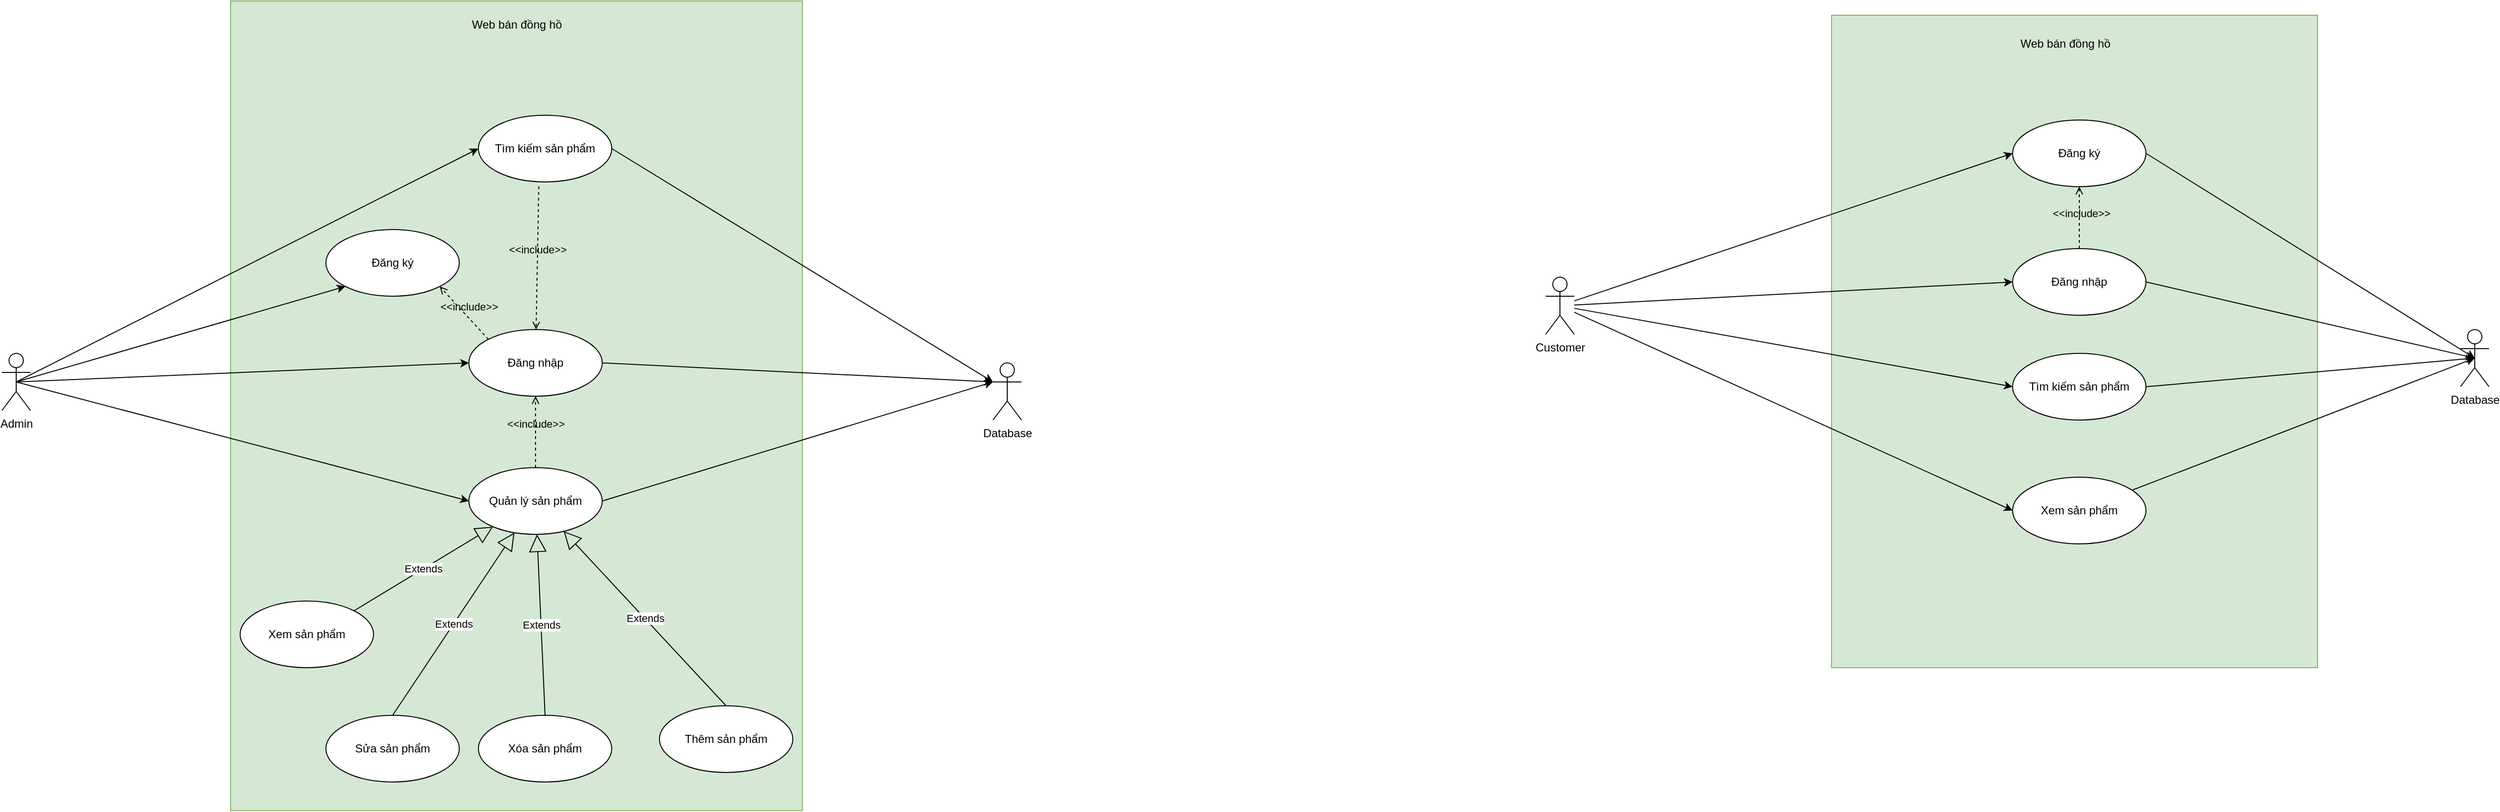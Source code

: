 <mxfile version="13.9.9" type="device" pages="4"><diagram name="Usecase" id="wi9JwimdvCLeBUcZy7YA"><mxGraphModel dx="2918" dy="584" grid="1" gridSize="10" guides="1" tooltips="1" connect="1" arrows="1" fold="1" page="1" pageScale="1" pageWidth="827" pageHeight="1169" math="0" shadow="0"><root><mxCell id="0"/><mxCell id="1" parent="0"/><mxCell id="k619RT8dw13stsdaR5ob-2" value="" style="whiteSpace=wrap;html=1;fillColor=#d5e8d4;strokeColor=#82b366;" parent="1" vertex="1"><mxGeometry x="690" y="145" width="510" height="685" as="geometry"/></mxCell><mxCell id="k619RT8dw13stsdaR5ob-18" style="rounded=0;orthogonalLoop=1;jettySize=auto;html=1;entryX=0;entryY=0.5;entryDx=0;entryDy=0;" parent="1" source="k619RT8dw13stsdaR5ob-3" target="X7tqDjGJ_gAEzYhowxeW-1" edge="1"><mxGeometry relative="1" as="geometry"/></mxCell><mxCell id="k619RT8dw13stsdaR5ob-3" value="Customer" style="shape=umlActor;verticalLabelPosition=bottom;verticalAlign=top;html=1;outlineConnect=0;" parent="1" vertex="1"><mxGeometry x="390" y="420" width="30" height="60" as="geometry"/></mxCell><mxCell id="k619RT8dw13stsdaR5ob-5" value="Đăng nhập" style="ellipse;whiteSpace=wrap;html=1;" parent="1" vertex="1"><mxGeometry x="880" y="390" width="140" height="70" as="geometry"/></mxCell><mxCell id="k619RT8dw13stsdaR5ob-6" value="Xem sản phẩm" style="ellipse;whiteSpace=wrap;html=1;" parent="1" vertex="1"><mxGeometry x="880" y="630" width="140" height="70" as="geometry"/></mxCell><mxCell id="k619RT8dw13stsdaR5ob-20" style="rounded=0;orthogonalLoop=1;jettySize=auto;html=1;entryX=0;entryY=0.5;entryDx=0;entryDy=0;" parent="1" source="k619RT8dw13stsdaR5ob-3" target="k619RT8dw13stsdaR5ob-5" edge="1"><mxGeometry relative="1" as="geometry"/></mxCell><mxCell id="k619RT8dw13stsdaR5ob-40" value="Database" style="shape=umlActor;verticalLabelPosition=bottom;verticalAlign=top;html=1;outlineConnect=0;" parent="1" vertex="1"><mxGeometry x="1350" y="475" width="30" height="60" as="geometry"/></mxCell><mxCell id="k619RT8dw13stsdaR5ob-41" style="rounded=0;orthogonalLoop=1;jettySize=auto;html=1;entryX=0.5;entryY=0.5;entryDx=0;entryDy=0;entryPerimeter=0;" parent="1" source="k619RT8dw13stsdaR5ob-6" target="k619RT8dw13stsdaR5ob-40" edge="1"><mxGeometry relative="1" as="geometry"/></mxCell><mxCell id="k619RT8dw13stsdaR5ob-42" style="rounded=0;orthogonalLoop=1;jettySize=auto;html=1;entryX=0.5;entryY=0.5;entryDx=0;entryDy=0;entryPerimeter=0;exitX=1;exitY=0.5;exitDx=0;exitDy=0;" parent="1" source="k619RT8dw13stsdaR5ob-5" target="k619RT8dw13stsdaR5ob-40" edge="1"><mxGeometry relative="1" as="geometry"/></mxCell><mxCell id="TvxSRNpqaL4_4Pb7ap_I-1" value="Web bán đồng hồ" style="text;html=1;align=center;verticalAlign=middle;resizable=0;points=[];autosize=1;" parent="1" vertex="1"><mxGeometry x="880" y="165" width="110" height="20" as="geometry"/></mxCell><mxCell id="HTN8tz7_R-Akg8Mbnzel-1" value="Đăng ký" style="ellipse;whiteSpace=wrap;html=1;" parent="1" vertex="1"><mxGeometry x="880" y="255" width="140" height="70" as="geometry"/></mxCell><mxCell id="HTN8tz7_R-Akg8Mbnzel-2" style="rounded=0;orthogonalLoop=1;jettySize=auto;html=1;entryX=0;entryY=0.5;entryDx=0;entryDy=0;" parent="1" source="k619RT8dw13stsdaR5ob-3" target="HTN8tz7_R-Akg8Mbnzel-1" edge="1"><mxGeometry relative="1" as="geometry"/></mxCell><mxCell id="X7tqDjGJ_gAEzYhowxeW-1" value="Tìm kiếm sản phẩm" style="ellipse;whiteSpace=wrap;html=1;" parent="1" vertex="1"><mxGeometry x="880" y="500" width="140" height="70" as="geometry"/></mxCell><mxCell id="X7tqDjGJ_gAEzYhowxeW-3" style="rounded=0;orthogonalLoop=1;jettySize=auto;html=1;entryX=0;entryY=0.5;entryDx=0;entryDy=0;" parent="1" source="k619RT8dw13stsdaR5ob-3" target="k619RT8dw13stsdaR5ob-6" edge="1"><mxGeometry relative="1" as="geometry"/></mxCell><mxCell id="X7tqDjGJ_gAEzYhowxeW-5" style="rounded=0;orthogonalLoop=1;jettySize=auto;html=1;entryX=0.5;entryY=0.5;entryDx=0;entryDy=0;entryPerimeter=0;exitX=1;exitY=0.5;exitDx=0;exitDy=0;" parent="1" source="HTN8tz7_R-Akg8Mbnzel-1" target="k619RT8dw13stsdaR5ob-40" edge="1"><mxGeometry relative="1" as="geometry"><mxPoint x="980" y="300" as="sourcePoint"/></mxGeometry></mxCell><mxCell id="yVr9S1H0TcgSY9zwYif5-1" style="rounded=0;orthogonalLoop=1;jettySize=auto;html=1;entryX=0.5;entryY=0.5;entryDx=0;entryDy=0;entryPerimeter=0;exitX=1;exitY=0.5;exitDx=0;exitDy=0;" parent="1" source="X7tqDjGJ_gAEzYhowxeW-1" target="k619RT8dw13stsdaR5ob-40" edge="1"><mxGeometry relative="1" as="geometry"/></mxCell><mxCell id="c81fgs_hiiSgDDTOvxtv-1" value="" style="whiteSpace=wrap;html=1;fillColor=#d5e8d4;strokeColor=#82b366;" parent="1" vertex="1"><mxGeometry x="-990" y="130" width="600" height="850" as="geometry"/></mxCell><mxCell id="c81fgs_hiiSgDDTOvxtv-2" value="Admin" style="shape=umlActor;verticalLabelPosition=bottom;verticalAlign=top;html=1;outlineConnect=0;" parent="1" vertex="1"><mxGeometry x="-1230" y="500" width="30" height="60" as="geometry"/></mxCell><mxCell id="c81fgs_hiiSgDDTOvxtv-3" value="Đăng nhập" style="ellipse;whiteSpace=wrap;html=1;" parent="1" vertex="1"><mxGeometry x="-740" y="475" width="140" height="70" as="geometry"/></mxCell><mxCell id="c81fgs_hiiSgDDTOvxtv-4" value="Tìm kiếm sản phẩm" style="ellipse;whiteSpace=wrap;html=1;" parent="1" vertex="1"><mxGeometry x="-730" y="250" width="140" height="70" as="geometry"/></mxCell><mxCell id="c81fgs_hiiSgDDTOvxtv-5" value="Xem sản phẩm" style="ellipse;whiteSpace=wrap;html=1;" parent="1" vertex="1"><mxGeometry x="-980" y="760" width="140" height="70" as="geometry"/></mxCell><mxCell id="c81fgs_hiiSgDDTOvxtv-6" value="Xóa sản phẩm" style="ellipse;whiteSpace=wrap;html=1;" parent="1" vertex="1"><mxGeometry x="-730" y="880" width="140" height="70" as="geometry"/></mxCell><mxCell id="c81fgs_hiiSgDDTOvxtv-7" value="Sửa sản phẩm" style="ellipse;whiteSpace=wrap;html=1;" parent="1" vertex="1"><mxGeometry x="-890" y="880" width="140" height="70" as="geometry"/></mxCell><mxCell id="c81fgs_hiiSgDDTOvxtv-8" value="Thêm sản phẩm" style="ellipse;whiteSpace=wrap;html=1;" parent="1" vertex="1"><mxGeometry x="-540" y="870" width="140" height="70" as="geometry"/></mxCell><mxCell id="c81fgs_hiiSgDDTOvxtv-9" style="rounded=0;orthogonalLoop=1;jettySize=auto;html=1;exitX=0.5;exitY=0.5;exitDx=0;exitDy=0;exitPerimeter=0;entryX=0;entryY=0.5;entryDx=0;entryDy=0;" parent="1" source="c81fgs_hiiSgDDTOvxtv-2" target="c81fgs_hiiSgDDTOvxtv-3" edge="1"><mxGeometry relative="1" as="geometry"><mxPoint x="-990" y="270" as="targetPoint"/><mxPoint x="-1290" y="740" as="sourcePoint"/></mxGeometry></mxCell><mxCell id="c81fgs_hiiSgDDTOvxtv-10" style="rounded=0;orthogonalLoop=1;jettySize=auto;html=1;exitX=0.5;exitY=0.5;exitDx=0;exitDy=0;exitPerimeter=0;entryX=0;entryY=0.5;entryDx=0;entryDy=0;" parent="1" source="c81fgs_hiiSgDDTOvxtv-2" target="c81fgs_hiiSgDDTOvxtv-4" edge="1"><mxGeometry relative="1" as="geometry"><mxPoint x="-990" y="270" as="targetPoint"/><mxPoint x="-1290" y="740" as="sourcePoint"/></mxGeometry></mxCell><mxCell id="c81fgs_hiiSgDDTOvxtv-21" value="Database" style="shape=umlActor;verticalLabelPosition=bottom;verticalAlign=top;html=1;outlineConnect=0;" parent="1" vertex="1"><mxGeometry x="-190" y="510" width="30" height="60" as="geometry"/></mxCell><mxCell id="c81fgs_hiiSgDDTOvxtv-24" style="rounded=0;orthogonalLoop=1;jettySize=auto;html=1;exitX=1;exitY=0.5;exitDx=0;exitDy=0;entryX=0;entryY=0.333;entryDx=0;entryDy=0;entryPerimeter=0;" parent="1" source="c81fgs_hiiSgDDTOvxtv-3" target="c81fgs_hiiSgDDTOvxtv-21" edge="1"><mxGeometry relative="1" as="geometry"><mxPoint x="175.0" y="215" as="targetPoint"/><mxPoint x="-330" y="540" as="sourcePoint"/></mxGeometry></mxCell><mxCell id="c81fgs_hiiSgDDTOvxtv-26" style="rounded=0;orthogonalLoop=1;jettySize=auto;html=1;exitX=1;exitY=0.5;exitDx=0;exitDy=0;entryX=0;entryY=0.333;entryDx=0;entryDy=0;entryPerimeter=0;" parent="1" source="c81fgs_hiiSgDDTOvxtv-4" target="c81fgs_hiiSgDDTOvxtv-21" edge="1"><mxGeometry relative="1" as="geometry"><mxPoint x="175.0" y="215" as="targetPoint"/><mxPoint x="-330" y="540" as="sourcePoint"/></mxGeometry></mxCell><mxCell id="AU1ctZAbnOn74cGj_DUl-1" value="Web bán đồng hồ" style="text;html=1;align=center;verticalAlign=middle;resizable=0;points=[];autosize=1;" parent="1" vertex="1"><mxGeometry x="-745" y="145" width="110" height="20" as="geometry"/></mxCell><mxCell id="Dfe4svHGPA1VUYhyzVcI-1" value="Đăng ký" style="ellipse;whiteSpace=wrap;html=1;" parent="1" vertex="1"><mxGeometry x="-890" y="370" width="140" height="70" as="geometry"/></mxCell><mxCell id="Dfe4svHGPA1VUYhyzVcI-2" value="Quản lý sản phẩm" style="ellipse;whiteSpace=wrap;html=1;" parent="1" vertex="1"><mxGeometry x="-740" y="620" width="140" height="70" as="geometry"/></mxCell><mxCell id="Dfe4svHGPA1VUYhyzVcI-3" value="Extends" style="endArrow=block;endSize=16;endFill=0;html=1;exitX=0.5;exitY=0;exitDx=0;exitDy=0;" parent="1" source="c81fgs_hiiSgDDTOvxtv-6" target="Dfe4svHGPA1VUYhyzVcI-2" edge="1"><mxGeometry width="160" relative="1" as="geometry"><mxPoint x="-60" y="440" as="sourcePoint"/><mxPoint x="-20" y="399.41" as="targetPoint"/></mxGeometry></mxCell><mxCell id="Dfe4svHGPA1VUYhyzVcI-4" value="&amp;lt;&amp;lt;include&amp;gt;&amp;gt;" style="html=1;endArrow=open;verticalAlign=bottom;dashed=1;labelBackgroundColor=none;exitX=0.453;exitY=1.066;exitDx=0;exitDy=0;exitPerimeter=0;" parent="1" source="c81fgs_hiiSgDDTOvxtv-4" target="c81fgs_hiiSgDDTOvxtv-3" edge="1"><mxGeometry width="160" relative="1" as="geometry"><mxPoint x="-690.0" y="350" as="sourcePoint"/><mxPoint x="-710" y="460" as="targetPoint"/></mxGeometry></mxCell><mxCell id="Dfe4svHGPA1VUYhyzVcI-5" style="rounded=0;orthogonalLoop=1;jettySize=auto;html=1;exitX=0.5;exitY=0.5;exitDx=0;exitDy=0;exitPerimeter=0;entryX=0;entryY=1;entryDx=0;entryDy=0;" parent="1" source="c81fgs_hiiSgDDTOvxtv-2" target="Dfe4svHGPA1VUYhyzVcI-1" edge="1"><mxGeometry relative="1" as="geometry"><mxPoint x="-990" y="270" as="targetPoint"/><mxPoint x="-1290" y="740" as="sourcePoint"/></mxGeometry></mxCell><mxCell id="Dfe4svHGPA1VUYhyzVcI-6" value="Extends" style="endArrow=block;endSize=16;endFill=0;html=1;exitX=0.5;exitY=0;exitDx=0;exitDy=0;" parent="1" source="c81fgs_hiiSgDDTOvxtv-8" target="Dfe4svHGPA1VUYhyzVcI-2" edge="1"><mxGeometry width="160" relative="1" as="geometry"><mxPoint x="-60" y="440" as="sourcePoint"/><mxPoint x="-20" y="399.41" as="targetPoint"/></mxGeometry></mxCell><mxCell id="Dfe4svHGPA1VUYhyzVcI-7" value="Extends" style="endArrow=block;endSize=16;endFill=0;html=1;exitX=0.5;exitY=0;exitDx=0;exitDy=0;" parent="1" source="c81fgs_hiiSgDDTOvxtv-7" target="Dfe4svHGPA1VUYhyzVcI-2" edge="1"><mxGeometry width="160" relative="1" as="geometry"><mxPoint x="-880" y="860" as="sourcePoint"/><mxPoint x="-20" y="399.41" as="targetPoint"/></mxGeometry></mxCell><mxCell id="Dfe4svHGPA1VUYhyzVcI-8" style="rounded=0;orthogonalLoop=1;jettySize=auto;html=1;exitX=0.5;exitY=0.5;exitDx=0;exitDy=0;exitPerimeter=0;entryX=0;entryY=0.5;entryDx=0;entryDy=0;" parent="1" source="c81fgs_hiiSgDDTOvxtv-2" target="Dfe4svHGPA1VUYhyzVcI-2" edge="1"><mxGeometry relative="1" as="geometry"><mxPoint x="-990" y="270" as="targetPoint"/><mxPoint x="-1290" y="740" as="sourcePoint"/></mxGeometry></mxCell><mxCell id="Dfe4svHGPA1VUYhyzVcI-9" value="&amp;lt;&amp;lt;include&amp;gt;&amp;gt;" style="html=1;endArrow=open;verticalAlign=bottom;dashed=1;labelBackgroundColor=none;exitX=0.5;exitY=0;exitDx=0;exitDy=0;entryX=0.5;entryY=1;entryDx=0;entryDy=0;" parent="1" source="Dfe4svHGPA1VUYhyzVcI-2" target="c81fgs_hiiSgDDTOvxtv-3" edge="1"><mxGeometry width="160" relative="1" as="geometry"><mxPoint x="-690.0" y="350" as="sourcePoint"/><mxPoint x="-710" y="460" as="targetPoint"/></mxGeometry></mxCell><mxCell id="Dfe4svHGPA1VUYhyzVcI-10" style="rounded=0;orthogonalLoop=1;jettySize=auto;html=1;exitX=1;exitY=0.5;exitDx=0;exitDy=0;entryX=0;entryY=0.333;entryDx=0;entryDy=0;entryPerimeter=0;" parent="1" source="Dfe4svHGPA1VUYhyzVcI-2" target="c81fgs_hiiSgDDTOvxtv-21" edge="1"><mxGeometry relative="1" as="geometry"><mxPoint x="175.0" y="215" as="targetPoint"/><mxPoint x="-330" y="540" as="sourcePoint"/></mxGeometry></mxCell><mxCell id="egbVovXr5t18-8LA2SV3-1" value="&amp;lt;&amp;lt;include&amp;gt;&amp;gt;" style="html=1;endArrow=open;verticalAlign=bottom;dashed=1;labelBackgroundColor=none;entryX=1;entryY=1;entryDx=0;entryDy=0;exitX=0;exitY=0;exitDx=0;exitDy=0;" parent="1" source="c81fgs_hiiSgDDTOvxtv-3" target="Dfe4svHGPA1VUYhyzVcI-1" edge="1"><mxGeometry x="-0.138" y="-2" width="160" relative="1" as="geometry"><mxPoint x="-720" y="490" as="sourcePoint"/><mxPoint x="-320" y="520" as="targetPoint"/><mxPoint as="offset"/></mxGeometry></mxCell><mxCell id="egbVovXr5t18-8LA2SV3-2" value="Extends" style="endArrow=block;endSize=16;endFill=0;html=1;exitX=1;exitY=0;exitDx=0;exitDy=0;" parent="1" source="c81fgs_hiiSgDDTOvxtv-5" target="Dfe4svHGPA1VUYhyzVcI-2" edge="1"><mxGeometry width="160" relative="1" as="geometry"><mxPoint x="-880" y="860" as="sourcePoint"/><mxPoint x="-20" y="399.41" as="targetPoint"/></mxGeometry></mxCell><mxCell id="egbVovXr5t18-8LA2SV3-4" value="&amp;lt;&amp;lt;include&amp;gt;&amp;gt;" style="html=1;endArrow=open;verticalAlign=bottom;dashed=1;labelBackgroundColor=none;exitX=0.5;exitY=0;exitDx=0;exitDy=0;" parent="1" source="k619RT8dw13stsdaR5ob-5" target="HTN8tz7_R-Akg8Mbnzel-1" edge="1"><mxGeometry x="-0.138" y="-2" width="160" relative="1" as="geometry"><mxPoint x="850.161" y="405.924" as="sourcePoint"/><mxPoint x="799.999" y="349.996" as="targetPoint"/><mxPoint as="offset"/></mxGeometry></mxCell></root></mxGraphModel></diagram><diagram name="ECB" id="QvMSeOzCjL8CULa_Yx_M"><mxGraphModel dx="3032" dy="998" grid="1" gridSize="10" guides="1" tooltips="1" connect="1" arrows="1" fold="1" page="1" pageScale="1" pageWidth="827" pageHeight="1169" math="0" shadow="0"><root><mxCell id="uvSpSuSJdCazMe_yOq0R-0"/><mxCell id="uvSpSuSJdCazMe_yOq0R-1" parent="uvSpSuSJdCazMe_yOq0R-0"/><mxCell id="uvSpSuSJdCazMe_yOq0R-20" style="rounded=0;orthogonalLoop=1;jettySize=auto;html=1;entryX=-0.006;entryY=0.51;entryDx=0;entryDy=0;entryPerimeter=0;" parent="uvSpSuSJdCazMe_yOq0R-1" source="uvSpSuSJdCazMe_yOq0R-2" target="uvSpSuSJdCazMe_yOq0R-8" edge="1"><mxGeometry relative="1" as="geometry"/></mxCell><mxCell id="uvSpSuSJdCazMe_yOq0R-2" value="Customer" style="shape=umlActor;verticalLabelPosition=bottom;verticalAlign=top;html=1;outlineConnect=0;" parent="uvSpSuSJdCazMe_yOq0R-1" vertex="1"><mxGeometry x="-280" y="380" width="30" height="60" as="geometry"/></mxCell><mxCell id="uvSpSuSJdCazMe_yOq0R-3" value="Admin" style="shape=umlActor;verticalLabelPosition=bottom;verticalAlign=top;html=1;outlineConnect=0;" parent="uvSpSuSJdCazMe_yOq0R-1" vertex="1"><mxGeometry x="-280" y="640" width="30" height="60" as="geometry"/></mxCell><mxCell id="uvSpSuSJdCazMe_yOq0R-5" value="Entity Clock" style="ellipse;shape=umlEntity;whiteSpace=wrap;html=1;" parent="uvSpSuSJdCazMe_yOq0R-1" vertex="1"><mxGeometry x="850" y="440" width="80" height="80" as="geometry"/></mxCell><mxCell id="uvSpSuSJdCazMe_yOq0R-7" value="Entity User" style="ellipse;shape=umlEntity;whiteSpace=wrap;html=1;" parent="uvSpSuSJdCazMe_yOq0R-1" vertex="1"><mxGeometry x="840" y="740" width="80" height="80" as="geometry"/></mxCell><mxCell id="uvSpSuSJdCazMe_yOq0R-8" value="Boundary FormLogin" style="shape=umlBoundary;whiteSpace=wrap;html=1;" parent="uvSpSuSJdCazMe_yOq0R-1" vertex="1"><mxGeometry x="-30" y="850" width="100" height="80" as="geometry"/></mxCell><mxCell id="uvSpSuSJdCazMe_yOq0R-9" value="Control LoginController" style="ellipse;shape=umlControl;whiteSpace=wrap;html=1;" parent="uvSpSuSJdCazMe_yOq0R-1" vertex="1"><mxGeometry x="180" y="840" width="110" height="90" as="geometry"/></mxCell><mxCell id="uvSpSuSJdCazMe_yOq0R-10" value="Boundary ViewEditClock" style="shape=umlBoundary;whiteSpace=wrap;html=1;" parent="uvSpSuSJdCazMe_yOq0R-1" vertex="1"><mxGeometry x="-30" y="520" width="160" height="60" as="geometry"/></mxCell><mxCell id="uvSpSuSJdCazMe_yOq0R-12" value="Control AddClockController" style="ellipse;shape=umlControl;whiteSpace=wrap;html=1;" parent="uvSpSuSJdCazMe_yOq0R-1" vertex="1"><mxGeometry x="160" y="270" width="140" height="90" as="geometry"/></mxCell><mxCell id="uvSpSuSJdCazMe_yOq0R-13" value="Control EditClockController" style="ellipse;shape=umlControl;whiteSpace=wrap;html=1;" parent="uvSpSuSJdCazMe_yOq0R-1" vertex="1"><mxGeometry x="160" y="410" width="140" height="90" as="geometry"/></mxCell><mxCell id="uvSpSuSJdCazMe_yOq0R-14" value="Control DeleteClockController" style="ellipse;shape=umlControl;whiteSpace=wrap;html=1;" parent="uvSpSuSJdCazMe_yOq0R-1" vertex="1"><mxGeometry x="160" y="550" width="140" height="90" as="geometry"/></mxCell><mxCell id="uvSpSuSJdCazMe_yOq0R-23" style="rounded=0;orthogonalLoop=1;jettySize=auto;html=1;" parent="uvSpSuSJdCazMe_yOq0R-1" source="uvSpSuSJdCazMe_yOq0R-8" target="uvSpSuSJdCazMe_yOq0R-9" edge="1"><mxGeometry relative="1" as="geometry"><mxPoint x="1615" y="890" as="sourcePoint"/><mxPoint x="1849.2" y="930" as="targetPoint"/></mxGeometry></mxCell><mxCell id="uvSpSuSJdCazMe_yOq0R-24" style="rounded=0;orthogonalLoop=1;jettySize=auto;html=1;entryX=0;entryY=0;entryDx=0;entryDy=0;" parent="uvSpSuSJdCazMe_yOq0R-1" source="uvSpSuSJdCazMe_yOq0R-9" target="uvSpSuSJdCazMe_yOq0R-7" edge="1"><mxGeometry relative="1" as="geometry"><mxPoint x="1300" y="780" as="sourcePoint"/><mxPoint x="1200" y="760" as="targetPoint"/></mxGeometry></mxCell><mxCell id="uvSpSuSJdCazMe_yOq0R-28" style="rounded=0;orthogonalLoop=1;jettySize=auto;html=1;exitX=0.5;exitY=0.5;exitDx=0;exitDy=0;exitPerimeter=0;entryX=0.021;entryY=0.5;entryDx=0;entryDy=0;entryPerimeter=0;" parent="uvSpSuSJdCazMe_yOq0R-1" source="uvSpSuSJdCazMe_yOq0R-3" target="VhXizZPENjEoiNCXb4G6-0" edge="1"><mxGeometry relative="1" as="geometry"><mxPoint x="70" y="347.36" as="sourcePoint"/><mxPoint x="234.2" y="290" as="targetPoint"/></mxGeometry></mxCell><mxCell id="uvSpSuSJdCazMe_yOq0R-35" style="rounded=0;orthogonalLoop=1;jettySize=auto;html=1;exitX=0.999;exitY=0.51;exitDx=0;exitDy=0;exitPerimeter=0;" parent="uvSpSuSJdCazMe_yOq0R-1" source="VhXizZPENjEoiNCXb4G6-1" target="uvSpSuSJdCazMe_yOq0R-12" edge="1"><mxGeometry relative="1" as="geometry"><mxPoint x="20" y="194.76" as="sourcePoint"/><mxPoint x="184.2" y="137.4" as="targetPoint"/></mxGeometry></mxCell><mxCell id="uvSpSuSJdCazMe_yOq0R-36" style="rounded=0;orthogonalLoop=1;jettySize=auto;html=1;" parent="uvSpSuSJdCazMe_yOq0R-1" source="uvSpSuSJdCazMe_yOq0R-10" target="uvSpSuSJdCazMe_yOq0R-13" edge="1"><mxGeometry relative="1" as="geometry"><mxPoint x="20" y="194.76" as="sourcePoint"/><mxPoint x="184.2" y="137.4" as="targetPoint"/></mxGeometry></mxCell><mxCell id="uvSpSuSJdCazMe_yOq0R-37" style="rounded=0;orthogonalLoop=1;jettySize=auto;html=1;entryX=0.064;entryY=0.771;entryDx=0;entryDy=0;entryPerimeter=0;exitX=0.91;exitY=0.81;exitDx=0;exitDy=0;exitPerimeter=0;" parent="uvSpSuSJdCazMe_yOq0R-1" source="VhXizZPENjEoiNCXb4G6-2" target="uvSpSuSJdCazMe_yOq0R-14" edge="1"><mxGeometry relative="1" as="geometry"><mxPoint x="20" y="194.76" as="sourcePoint"/><mxPoint x="184.2" y="137.4" as="targetPoint"/></mxGeometry></mxCell><mxCell id="uvSpSuSJdCazMe_yOq0R-40" style="rounded=0;orthogonalLoop=1;jettySize=auto;html=1;entryX=0;entryY=0.5;entryDx=0;entryDy=0;" parent="uvSpSuSJdCazMe_yOq0R-1" source="uvSpSuSJdCazMe_yOq0R-14" target="uvSpSuSJdCazMe_yOq0R-5" edge="1"><mxGeometry relative="1" as="geometry"><mxPoint x="560.0" y="532.4" as="sourcePoint"/><mxPoint x="1132.8" y="425" as="targetPoint"/></mxGeometry></mxCell><mxCell id="uvSpSuSJdCazMe_yOq0R-41" style="rounded=0;orthogonalLoop=1;jettySize=auto;html=1;entryX=0;entryY=0.5;entryDx=0;entryDy=0;" parent="uvSpSuSJdCazMe_yOq0R-1" source="uvSpSuSJdCazMe_yOq0R-13" target="uvSpSuSJdCazMe_yOq0R-5" edge="1"><mxGeometry relative="1" as="geometry"><mxPoint x="560.0" y="532.4" as="sourcePoint"/><mxPoint x="1132.8" y="425" as="targetPoint"/></mxGeometry></mxCell><mxCell id="uvSpSuSJdCazMe_yOq0R-42" style="rounded=0;orthogonalLoop=1;jettySize=auto;html=1;entryX=0;entryY=0.5;entryDx=0;entryDy=0;" parent="uvSpSuSJdCazMe_yOq0R-1" source="uvSpSuSJdCazMe_yOq0R-12" target="uvSpSuSJdCazMe_yOq0R-5" edge="1"><mxGeometry relative="1" as="geometry"><mxPoint x="560.0" y="532.4" as="sourcePoint"/><mxPoint x="1132.8" y="425" as="targetPoint"/></mxGeometry></mxCell><mxCell id="uvSpSuSJdCazMe_yOq0R-44" value="Boundary&lt;br&gt;Gateway&amp;nbsp;" style="shape=umlBoundary;whiteSpace=wrap;html=1;" parent="uvSpSuSJdCazMe_yOq0R-1" vertex="1"><mxGeometry x="840" y="1030" width="100" height="80" as="geometry"/></mxCell><mxCell id="uvSpSuSJdCazMe_yOq0R-45" style="rounded=0;orthogonalLoop=1;jettySize=auto;html=1;entryX=0.394;entryY=0.09;entryDx=0;entryDy=0;entryPerimeter=0;" parent="uvSpSuSJdCazMe_yOq0R-1" source="uvSpSuSJdCazMe_yOq0R-12" target="uvSpSuSJdCazMe_yOq0R-44" edge="1"><mxGeometry relative="1" as="geometry"><mxPoint x="560.0" y="532.4" as="sourcePoint"/><mxPoint x="1132.8" y="425" as="targetPoint"/></mxGeometry></mxCell><mxCell id="uvSpSuSJdCazMe_yOq0R-46" style="rounded=0;orthogonalLoop=1;jettySize=auto;html=1;exitX=1.001;exitY=0.513;exitDx=0;exitDy=0;exitPerimeter=0;" parent="uvSpSuSJdCazMe_yOq0R-1" source="uvSpSuSJdCazMe_yOq0R-14" target="uvSpSuSJdCazMe_yOq0R-44" edge="1"><mxGeometry relative="1" as="geometry"><mxPoint x="560.0" y="532.4" as="sourcePoint"/><mxPoint x="1132.8" y="425" as="targetPoint"/></mxGeometry></mxCell><mxCell id="uvSpSuSJdCazMe_yOq0R-47" style="rounded=0;orthogonalLoop=1;jettySize=auto;html=1;exitX=0.856;exitY=0.889;exitDx=0;exitDy=0;exitPerimeter=0;" parent="uvSpSuSJdCazMe_yOq0R-1" source="uvSpSuSJdCazMe_yOq0R-13" target="uvSpSuSJdCazMe_yOq0R-44" edge="1"><mxGeometry relative="1" as="geometry"><mxPoint x="560.0" y="532.4" as="sourcePoint"/><mxPoint x="1132.8" y="425" as="targetPoint"/></mxGeometry></mxCell><mxCell id="uvSpSuSJdCazMe_yOq0R-51" style="rounded=0;orthogonalLoop=1;jettySize=auto;html=1;" parent="uvSpSuSJdCazMe_yOq0R-1" source="uvSpSuSJdCazMe_yOq0R-9" target="uvSpSuSJdCazMe_yOq0R-44" edge="1"><mxGeometry relative="1" as="geometry"><mxPoint x="560.0" y="532.4" as="sourcePoint"/><mxPoint x="1132.8" y="425" as="targetPoint"/></mxGeometry></mxCell><mxCell id="uvSpSuSJdCazMe_yOq0R-53" value="Database&amp;nbsp;" style="shape=umlActor;verticalLabelPosition=bottom;verticalAlign=top;html=1;" parent="uvSpSuSJdCazMe_yOq0R-1" vertex="1"><mxGeometry x="1110" y="1050" width="30" height="60" as="geometry"/></mxCell><mxCell id="uvSpSuSJdCazMe_yOq0R-54" style="rounded=0;orthogonalLoop=1;jettySize=auto;html=1;entryX=0;entryY=0.333;entryDx=0;entryDy=0;entryPerimeter=0;" parent="uvSpSuSJdCazMe_yOq0R-1" source="uvSpSuSJdCazMe_yOq0R-44" target="uvSpSuSJdCazMe_yOq0R-53" edge="1"><mxGeometry relative="1" as="geometry"><mxPoint x="760" y="1160" as="sourcePoint"/><mxPoint x="840" y="1062.788" as="targetPoint"/></mxGeometry></mxCell><mxCell id="PYb1KDpC120uUqesnCDH-1" style="rounded=0;orthogonalLoop=1;jettySize=auto;html=1;exitX=0.5;exitY=0.5;exitDx=0;exitDy=0;exitPerimeter=0;entryX=0.01;entryY=0.55;entryDx=0;entryDy=0;entryPerimeter=0;" parent="uvSpSuSJdCazMe_yOq0R-1" source="uvSpSuSJdCazMe_yOq0R-3" target="uvSpSuSJdCazMe_yOq0R-8" edge="1"><mxGeometry relative="1" as="geometry"><mxPoint x="70" y="347.36" as="sourcePoint"/><mxPoint x="-31.125" y="971.68" as="targetPoint"/></mxGeometry></mxCell><mxCell id="FydKiifoBMvoN8-p5_2Y-0" value="Control ViewClockController" style="ellipse;shape=umlControl;whiteSpace=wrap;html=1;" parent="uvSpSuSJdCazMe_yOq0R-1" vertex="1"><mxGeometry x="160" y="140" width="140" height="90" as="geometry"/></mxCell><mxCell id="FydKiifoBMvoN8-p5_2Y-1" style="rounded=0;orthogonalLoop=1;jettySize=auto;html=1;entryX=0.007;entryY=0.597;entryDx=0;entryDy=0;entryPerimeter=0;" parent="uvSpSuSJdCazMe_yOq0R-1" source="VhXizZPENjEoiNCXb4G6-0" target="FydKiifoBMvoN8-p5_2Y-0" edge="1"><mxGeometry relative="1" as="geometry"><mxPoint x="20" y="194.76" as="sourcePoint"/><mxPoint x="184.2" y="137.4" as="targetPoint"/></mxGeometry></mxCell><mxCell id="FydKiifoBMvoN8-p5_2Y-2" style="rounded=0;orthogonalLoop=1;jettySize=auto;html=1;entryX=0;entryY=0.5;entryDx=0;entryDy=0;" parent="uvSpSuSJdCazMe_yOq0R-1" source="FydKiifoBMvoN8-p5_2Y-0" target="uvSpSuSJdCazMe_yOq0R-5" edge="1"><mxGeometry relative="1" as="geometry"><mxPoint x="560.0" y="532.4" as="sourcePoint"/><mxPoint x="1132.8" y="425" as="targetPoint"/></mxGeometry></mxCell><mxCell id="FydKiifoBMvoN8-p5_2Y-3" style="rounded=0;orthogonalLoop=1;jettySize=auto;html=1;entryX=0.394;entryY=0.09;entryDx=0;entryDy=0;entryPerimeter=0;" parent="uvSpSuSJdCazMe_yOq0R-1" source="FydKiifoBMvoN8-p5_2Y-0" target="uvSpSuSJdCazMe_yOq0R-44" edge="1"><mxGeometry relative="1" as="geometry"><mxPoint x="560.0" y="532.4" as="sourcePoint"/><mxPoint x="1132.8" y="425" as="targetPoint"/></mxGeometry></mxCell><mxCell id="vaXUT4YI1fAe28Y9fXup-0" value="Boundary FormRegister" style="shape=umlBoundary;whiteSpace=wrap;html=1;" parent="uvSpSuSJdCazMe_yOq0R-1" vertex="1"><mxGeometry x="-30" y="1050" width="150" height="80" as="geometry"/></mxCell><mxCell id="vaXUT4YI1fAe28Y9fXup-1" value="Control RegisterController" style="ellipse;shape=umlControl;whiteSpace=wrap;html=1;" parent="uvSpSuSJdCazMe_yOq0R-1" vertex="1"><mxGeometry x="180" y="1010" width="110" height="90" as="geometry"/></mxCell><mxCell id="vaXUT4YI1fAe28Y9fXup-3" style="rounded=0;orthogonalLoop=1;jettySize=auto;html=1;exitX=1.002;exitY=0.45;exitDx=0;exitDy=0;exitPerimeter=0;" parent="uvSpSuSJdCazMe_yOq0R-1" source="vaXUT4YI1fAe28Y9fXup-0" target="vaXUT4YI1fAe28Y9fXup-1" edge="1"><mxGeometry relative="1" as="geometry"><mxPoint x="95" y="1022.447" as="sourcePoint"/><mxPoint x="196.835" y="999.995" as="targetPoint"/></mxGeometry></mxCell><mxCell id="vaXUT4YI1fAe28Y9fXup-4" style="rounded=0;orthogonalLoop=1;jettySize=auto;html=1;entryX=0;entryY=0;entryDx=0;entryDy=0;" parent="uvSpSuSJdCazMe_yOq0R-1" source="vaXUT4YI1fAe28Y9fXup-1" target="uvSpSuSJdCazMe_yOq0R-7" edge="1"><mxGeometry relative="1" as="geometry"><mxPoint x="1300" y="780" as="sourcePoint"/><mxPoint x="1200" y="760" as="targetPoint"/></mxGeometry></mxCell><mxCell id="vaXUT4YI1fAe28Y9fXup-5" style="rounded=0;orthogonalLoop=1;jettySize=auto;html=1;exitX=0.988;exitY=0.473;exitDx=0;exitDy=0;exitPerimeter=0;" parent="uvSpSuSJdCazMe_yOq0R-1" source="vaXUT4YI1fAe28Y9fXup-1" target="uvSpSuSJdCazMe_yOq0R-44" edge="1"><mxGeometry relative="1" as="geometry"><mxPoint x="560.0" y="532.4" as="sourcePoint"/><mxPoint x="1132.8" y="425" as="targetPoint"/></mxGeometry></mxCell><mxCell id="DF0C4kzyZklx_Jpdq58g-0" style="rounded=0;orthogonalLoop=1;jettySize=auto;html=1;entryX=0.003;entryY=0.353;entryDx=0;entryDy=0;entryPerimeter=0;" parent="uvSpSuSJdCazMe_yOq0R-1" source="uvSpSuSJdCazMe_yOq0R-2" target="vaXUT4YI1fAe28Y9fXup-0" edge="1"><mxGeometry relative="1" as="geometry"/></mxCell><mxCell id="VhXizZPENjEoiNCXb4G6-0" value="Boundary ViewClock" style="shape=umlBoundary;whiteSpace=wrap;html=1;" parent="uvSpSuSJdCazMe_yOq0R-1" vertex="1"><mxGeometry x="-35" y="280" width="140" height="70" as="geometry"/></mxCell><mxCell id="VhXizZPENjEoiNCXb4G6-1" value="Boundary ViewAddClock" style="shape=umlBoundary;whiteSpace=wrap;html=1;" parent="uvSpSuSJdCazMe_yOq0R-1" vertex="1"><mxGeometry x="-35" y="400" width="140" height="62.5" as="geometry"/></mxCell><mxCell id="VhXizZPENjEoiNCXb4G6-2" value="Boundary ViewDeleteClock" style="shape=umlBoundary;whiteSpace=wrap;html=1;" parent="uvSpSuSJdCazMe_yOq0R-1" vertex="1"><mxGeometry x="-35" y="595" width="155" height="60" as="geometry"/></mxCell><mxCell id="VhXizZPENjEoiNCXb4G6-3" style="rounded=0;orthogonalLoop=1;jettySize=auto;html=1;exitX=0.5;exitY=0.5;exitDx=0;exitDy=0;exitPerimeter=0;entryX=-0.004;entryY=0.6;entryDx=0;entryDy=0;entryPerimeter=0;" parent="uvSpSuSJdCazMe_yOq0R-1" source="uvSpSuSJdCazMe_yOq0R-3" target="VhXizZPENjEoiNCXb4G6-1" edge="1"><mxGeometry relative="1" as="geometry"><mxPoint x="70" y="347.36" as="sourcePoint"/><mxPoint x="234.2" y="290" as="targetPoint"/></mxGeometry></mxCell><mxCell id="VhXizZPENjEoiNCXb4G6-4" style="rounded=0;orthogonalLoop=1;jettySize=auto;html=1;exitX=0.5;exitY=0.5;exitDx=0;exitDy=0;exitPerimeter=0;entryX=0.011;entryY=0.583;entryDx=0;entryDy=0;entryPerimeter=0;" parent="uvSpSuSJdCazMe_yOq0R-1" source="uvSpSuSJdCazMe_yOq0R-3" target="uvSpSuSJdCazMe_yOq0R-10" edge="1"><mxGeometry relative="1" as="geometry"><mxPoint x="70" y="347.36" as="sourcePoint"/><mxPoint x="234.2" y="290" as="targetPoint"/></mxGeometry></mxCell><mxCell id="VhXizZPENjEoiNCXb4G6-5" style="rounded=0;orthogonalLoop=1;jettySize=auto;html=1;exitX=0.5;exitY=0.5;exitDx=0;exitDy=0;exitPerimeter=0;entryX=-0.025;entryY=0.503;entryDx=0;entryDy=0;entryPerimeter=0;" parent="uvSpSuSJdCazMe_yOq0R-1" source="uvSpSuSJdCazMe_yOq0R-3" target="VhXizZPENjEoiNCXb4G6-2" edge="1"><mxGeometry relative="1" as="geometry"><mxPoint x="70" y="347.36" as="sourcePoint"/><mxPoint x="234.2" y="290" as="targetPoint"/></mxGeometry></mxCell><mxCell id="8gR8jJ9nTBt3D-K3m_Xo-0" value="Boundary ViewSearch" style="shape=umlBoundary;whiteSpace=wrap;html=1;" parent="uvSpSuSJdCazMe_yOq0R-1" vertex="1"><mxGeometry x="-30" y="700" width="155" height="60" as="geometry"/></mxCell><mxCell id="8gR8jJ9nTBt3D-K3m_Xo-1" value="Control SearchController" style="ellipse;shape=umlControl;whiteSpace=wrap;html=1;" parent="uvSpSuSJdCazMe_yOq0R-1" vertex="1"><mxGeometry x="165" y="685" width="140" height="90" as="geometry"/></mxCell><mxCell id="8gR8jJ9nTBt3D-K3m_Xo-2" style="rounded=0;orthogonalLoop=1;jettySize=auto;html=1;entryX=-0.004;entryY=0.54;entryDx=0;entryDy=0;entryPerimeter=0;" parent="uvSpSuSJdCazMe_yOq0R-1" source="uvSpSuSJdCazMe_yOq0R-2" target="8gR8jJ9nTBt3D-K3m_Xo-0" edge="1"><mxGeometry relative="1" as="geometry"/></mxCell><mxCell id="8gR8jJ9nTBt3D-K3m_Xo-3" style="rounded=0;orthogonalLoop=1;jettySize=auto;html=1;exitX=0.5;exitY=0.5;exitDx=0;exitDy=0;exitPerimeter=0;entryX=-0.019;entryY=0.473;entryDx=0;entryDy=0;entryPerimeter=0;" parent="uvSpSuSJdCazMe_yOq0R-1" source="uvSpSuSJdCazMe_yOq0R-3" target="8gR8jJ9nTBt3D-K3m_Xo-0" edge="1"><mxGeometry relative="1" as="geometry"><mxPoint x="70" y="347.36" as="sourcePoint"/><mxPoint x="234.2" y="290" as="targetPoint"/></mxGeometry></mxCell><mxCell id="8gR8jJ9nTBt3D-K3m_Xo-4" style="rounded=0;orthogonalLoop=1;jettySize=auto;html=1;exitX=1.013;exitY=0.487;exitDx=0;exitDy=0;exitPerimeter=0;" parent="uvSpSuSJdCazMe_yOq0R-1" source="8gR8jJ9nTBt3D-K3m_Xo-0" target="8gR8jJ9nTBt3D-K3m_Xo-1" edge="1"><mxGeometry relative="1" as="geometry"><mxPoint x="20" y="194.76" as="sourcePoint"/><mxPoint x="184.2" y="137.4" as="targetPoint"/></mxGeometry></mxCell><mxCell id="8gR8jJ9nTBt3D-K3m_Xo-5" style="rounded=0;orthogonalLoop=1;jettySize=auto;html=1;entryX=0;entryY=0.5;entryDx=0;entryDy=0;" parent="uvSpSuSJdCazMe_yOq0R-1" source="8gR8jJ9nTBt3D-K3m_Xo-1" target="uvSpSuSJdCazMe_yOq0R-5" edge="1"><mxGeometry relative="1" as="geometry"><mxPoint x="560.0" y="532.4" as="sourcePoint"/><mxPoint x="1132.8" y="425" as="targetPoint"/></mxGeometry></mxCell><mxCell id="-ewzNGTSXTaqiuTqrXii-0" style="rounded=0;orthogonalLoop=1;jettySize=auto;html=1;entryX=-0.014;entryY=0.589;entryDx=0;entryDy=0;entryPerimeter=0;" parent="uvSpSuSJdCazMe_yOq0R-1" source="uvSpSuSJdCazMe_yOq0R-2" target="VhXizZPENjEoiNCXb4G6-0" edge="1"><mxGeometry relative="1" as="geometry"/></mxCell><mxCell id="zg4hx-Zb8xrjPgU8UomP-0" style="rounded=0;orthogonalLoop=1;jettySize=auto;html=1;entryX=-0.022;entryY=0.393;entryDx=0;entryDy=0;entryPerimeter=0;" parent="uvSpSuSJdCazMe_yOq0R-1" source="8gR8jJ9nTBt3D-K3m_Xo-1" target="uvSpSuSJdCazMe_yOq0R-44" edge="1"><mxGeometry relative="1" as="geometry"><mxPoint x="560.0" y="532.4" as="sourcePoint"/><mxPoint x="1132.8" y="425" as="targetPoint"/></mxGeometry></mxCell><mxCell id="HAFOvTeKfq1vXIcebMnT-0" style="rounded=0;orthogonalLoop=1;jettySize=auto;html=1;exitX=0.5;exitY=0.5;exitDx=0;exitDy=0;exitPerimeter=0;entryX=-0.009;entryY=0.53;entryDx=0;entryDy=0;entryPerimeter=0;" parent="uvSpSuSJdCazMe_yOq0R-1" source="uvSpSuSJdCazMe_yOq0R-3" target="vaXUT4YI1fAe28Y9fXup-0" edge="1"><mxGeometry relative="1" as="geometry"><mxPoint x="70" y="347.36" as="sourcePoint"/><mxPoint x="-31.125" y="971.68" as="targetPoint"/></mxGeometry></mxCell></root></mxGraphModel></diagram><diagram name="Compo_design" id="VhN_Cd6L4GD_EhgMhVCg"><mxGraphModel dx="3761" dy="3311" grid="1" gridSize="10" guides="1" tooltips="1" connect="1" arrows="1" fold="1" page="1" pageScale="1" pageWidth="827" pageHeight="1169" math="0" shadow="0"><root><mxCell id="-mQyvzQDxrxYBTkY2Wxz-0"/><mxCell id="-mQyvzQDxrxYBTkY2Wxz-1" parent="-mQyvzQDxrxYBTkY2Wxz-0"/><mxCell id="bU3tL5Ea-6cYuRDYTbnF-0" value="Admin" style="shape=module;align=left;spacingLeft=20;align=center;verticalAlign=top;fontStyle=1" parent="-mQyvzQDxrxYBTkY2Wxz-1" vertex="1"><mxGeometry x="590.0" y="-380" width="135" height="50" as="geometry"/></mxCell><mxCell id="6I8LQq0eaNHaMMWuNRX5-0" value="ClockRepository" style="swimlane;fontStyle=1;childLayout=stackLayout;horizontal=1;startSize=26;fillColor=none;horizontalStack=0;resizeParent=1;resizeParentMax=0;resizeLast=0;collapsible=1;marginBottom=0;" parent="-mQyvzQDxrxYBTkY2Wxz-1" vertex="1"><mxGeometry x="586.5" y="2721.95" width="160" height="182" as="geometry"/></mxCell><mxCell id="6I8LQq0eaNHaMMWuNRX5-1" value="+ findById()" style="text;strokeColor=none;fillColor=none;align=left;verticalAlign=top;spacingLeft=4;spacingRight=4;overflow=hidden;rotatable=0;points=[[0,0.5],[1,0.5]];portConstraint=eastwest;" parent="6I8LQq0eaNHaMMWuNRX5-0" vertex="1"><mxGeometry y="26" width="160" height="26" as="geometry"/></mxCell><mxCell id="6I8LQq0eaNHaMMWuNRX5-2" value="+ findAll()" style="text;strokeColor=none;fillColor=none;align=left;verticalAlign=top;spacingLeft=4;spacingRight=4;overflow=hidden;rotatable=0;points=[[0,0.5],[1,0.5]];portConstraint=eastwest;" parent="6I8LQq0eaNHaMMWuNRX5-0" vertex="1"><mxGeometry y="52" width="160" height="26" as="geometry"/></mxCell><mxCell id="6I8LQq0eaNHaMMWuNRX5-3" value="+ findByUsername()" style="text;strokeColor=none;fillColor=none;align=left;verticalAlign=top;spacingLeft=4;spacingRight=4;overflow=hidden;rotatable=0;points=[[0,0.5],[1,0.5]];portConstraint=eastwest;" parent="6I8LQq0eaNHaMMWuNRX5-0" vertex="1"><mxGeometry y="78" width="160" height="26" as="geometry"/></mxCell><mxCell id="7C7zaEP4QvC6TV77JBew-3" value="+ findByQuery(query, origin)" style="text;strokeColor=none;fillColor=none;align=left;verticalAlign=top;spacingLeft=4;spacingRight=4;overflow=hidden;rotatable=0;points=[[0,0.5],[1,0.5]];portConstraint=eastwest;" parent="6I8LQq0eaNHaMMWuNRX5-0" vertex="1"><mxGeometry y="104" width="160" height="26" as="geometry"/></mxCell><mxCell id="6I8LQq0eaNHaMMWuNRX5-4" value="+ save()" style="text;strokeColor=none;fillColor=none;align=left;verticalAlign=top;spacingLeft=4;spacingRight=4;overflow=hidden;rotatable=0;points=[[0,0.5],[1,0.5]];portConstraint=eastwest;" parent="6I8LQq0eaNHaMMWuNRX5-0" vertex="1"><mxGeometry y="130" width="160" height="26" as="geometry"/></mxCell><mxCell id="6I8LQq0eaNHaMMWuNRX5-6" value="+ deleteById()" style="text;strokeColor=none;fillColor=none;align=left;verticalAlign=top;spacingLeft=4;spacingRight=4;overflow=hidden;rotatable=0;points=[[0,0.5],[1,0.5]];portConstraint=eastwest;" parent="6I8LQq0eaNHaMMWuNRX5-0" vertex="1"><mxGeometry y="156" width="160" height="26" as="geometry"/></mxCell><mxCell id="tGSCWFpHLOEVworsJsby-0" value="Clock" style="swimlane;fontStyle=1;align=center;verticalAlign=top;childLayout=stackLayout;horizontal=1;startSize=30;horizontalStack=0;resizeParent=1;resizeParentMax=0;resizeLast=0;collapsible=1;marginBottom=0;" parent="-mQyvzQDxrxYBTkY2Wxz-1" vertex="1"><mxGeometry x="-670" y="1000" width="160" height="368" as="geometry"/></mxCell><mxCell id="tGSCWFpHLOEVworsJsby-1" value="- id: int&#10;" style="text;strokeColor=none;fillColor=none;align=left;verticalAlign=top;spacingLeft=4;spacingRight=4;overflow=hidden;rotatable=0;points=[[0,0.5],[1,0.5]];portConstraint=eastwest;" parent="tGSCWFpHLOEVworsJsby-0" vertex="1"><mxGeometry y="30" width="160" height="26" as="geometry"/></mxCell><mxCell id="tGSCWFpHLOEVworsJsby-2" value="- nameclock: String" style="text;strokeColor=none;fillColor=none;align=left;verticalAlign=top;spacingLeft=4;spacingRight=4;overflow=hidden;rotatable=0;points=[[0,0.5],[1,0.5]];portConstraint=eastwest;" parent="tGSCWFpHLOEVworsJsby-0" vertex="1"><mxGeometry y="56" width="160" height="26" as="geometry"/></mxCell><mxCell id="tGSCWFpHLOEVworsJsby-3" value="- trademark: String" style="text;strokeColor=none;fillColor=none;align=left;verticalAlign=top;spacingLeft=4;spacingRight=4;overflow=hidden;rotatable=0;points=[[0,0.5],[1,0.5]];portConstraint=eastwest;" parent="tGSCWFpHLOEVworsJsby-0" vertex="1"><mxGeometry y="82" width="160" height="26" as="geometry"/></mxCell><mxCell id="tGSCWFpHLOEVworsJsby-4" value="- image: String" style="text;strokeColor=none;fillColor=none;align=left;verticalAlign=top;spacingLeft=4;spacingRight=4;overflow=hidden;rotatable=0;points=[[0,0.5],[1,0.5]];portConstraint=eastwest;" parent="tGSCWFpHLOEVworsJsby-0" vertex="1"><mxGeometry y="108" width="160" height="26" as="geometry"/></mxCell><mxCell id="tGSCWFpHLOEVworsJsby-5" value="- size: double" style="text;strokeColor=none;fillColor=none;align=left;verticalAlign=top;spacingLeft=4;spacingRight=4;overflow=hidden;rotatable=0;points=[[0,0.5],[1,0.5]];portConstraint=eastwest;" parent="tGSCWFpHLOEVworsJsby-0" vertex="1"><mxGeometry y="134" width="160" height="26" as="geometry"/></mxCell><mxCell id="tGSCWFpHLOEVworsJsby-6" value="- price: double" style="text;strokeColor=none;fillColor=none;align=left;verticalAlign=top;spacingLeft=4;spacingRight=4;overflow=hidden;rotatable=0;points=[[0,0.5],[1,0.5]];portConstraint=eastwest;" parent="tGSCWFpHLOEVworsJsby-0" vertex="1"><mxGeometry y="160" width="160" height="26" as="geometry"/></mxCell><mxCell id="tGSCWFpHLOEVworsJsby-7" value="- shape: String" style="text;strokeColor=none;fillColor=none;align=left;verticalAlign=top;spacingLeft=4;spacingRight=4;overflow=hidden;rotatable=0;points=[[0,0.5],[1,0.5]];portConstraint=eastwest;" parent="tGSCWFpHLOEVworsJsby-0" vertex="1"><mxGeometry y="186" width="160" height="26" as="geometry"/></mxCell><mxCell id="tGSCWFpHLOEVworsJsby-8" value="- wireMaterial: String" style="text;strokeColor=none;fillColor=none;align=left;verticalAlign=top;spacingLeft=4;spacingRight=4;overflow=hidden;rotatable=0;points=[[0,0.5],[1,0.5]];portConstraint=eastwest;" parent="tGSCWFpHLOEVworsJsby-0" vertex="1"><mxGeometry y="212" width="160" height="26" as="geometry"/></mxCell><mxCell id="tGSCWFpHLOEVworsJsby-9" value="- glassMaterial: String" style="text;strokeColor=none;fillColor=none;align=left;verticalAlign=top;spacingLeft=4;spacingRight=4;overflow=hidden;rotatable=0;points=[[0,0.5],[1,0.5]];portConstraint=eastwest;" parent="tGSCWFpHLOEVworsJsby-0" vertex="1"><mxGeometry y="238" width="160" height="26" as="geometry"/></mxCell><mxCell id="tGSCWFpHLOEVworsJsby-10" value="- style: String" style="text;strokeColor=none;fillColor=none;align=left;verticalAlign=top;spacingLeft=4;spacingRight=4;overflow=hidden;rotatable=0;points=[[0,0.5],[1,0.5]];portConstraint=eastwest;" parent="tGSCWFpHLOEVworsJsby-0" vertex="1"><mxGeometry y="264" width="160" height="26" as="geometry"/></mxCell><mxCell id="tGSCWFpHLOEVworsJsby-11" value="- functions: String" style="text;strokeColor=none;fillColor=none;align=left;verticalAlign=top;spacingLeft=4;spacingRight=4;overflow=hidden;rotatable=0;points=[[0,0.5],[1,0.5]];portConstraint=eastwest;" parent="tGSCWFpHLOEVworsJsby-0" vertex="1"><mxGeometry y="290" width="160" height="26" as="geometry"/></mxCell><mxCell id="tGSCWFpHLOEVworsJsby-12" value="- faceColor: String" style="text;strokeColor=none;fillColor=none;align=left;verticalAlign=top;spacingLeft=4;spacingRight=4;overflow=hidden;rotatable=0;points=[[0,0.5],[1,0.5]];portConstraint=eastwest;" parent="tGSCWFpHLOEVworsJsby-0" vertex="1"><mxGeometry y="316" width="160" height="26" as="geometry"/></mxCell><mxCell id="tGSCWFpHLOEVworsJsby-13" value="- origin: String" style="text;strokeColor=none;fillColor=none;align=left;verticalAlign=top;spacingLeft=4;spacingRight=4;overflow=hidden;rotatable=0;points=[[0,0.5],[1,0.5]];portConstraint=eastwest;" parent="tGSCWFpHLOEVworsJsby-0" vertex="1"><mxGeometry y="342" width="160" height="26" as="geometry"/></mxCell><mxCell id="kpCRApCwrrWmVK4hIP7y-0" value="UserRepository" style="swimlane;fontStyle=1;childLayout=stackLayout;horizontal=1;startSize=26;fillColor=none;horizontalStack=0;resizeParent=1;resizeParentMax=0;resizeLast=0;collapsible=1;marginBottom=0;" parent="-mQyvzQDxrxYBTkY2Wxz-1" vertex="1"><mxGeometry x="930" y="2721.95" width="206" height="78" as="geometry"/></mxCell><mxCell id="kpCRApCwrrWmVK4hIP7y-4" value="+ findByEmai(email): Optional&lt;User&gt;" style="text;strokeColor=none;fillColor=none;align=left;verticalAlign=top;spacingLeft=4;spacingRight=4;overflow=hidden;rotatable=0;points=[[0,0.5],[1,0.5]];portConstraint=eastwest;" parent="kpCRApCwrrWmVK4hIP7y-0" vertex="1"><mxGeometry y="26" width="206" height="26" as="geometry"/></mxCell><mxCell id="kpCRApCwrrWmVK4hIP7y-5" value="+ save()" style="text;strokeColor=none;fillColor=none;align=left;verticalAlign=top;spacingLeft=4;spacingRight=4;overflow=hidden;rotatable=0;points=[[0,0.5],[1,0.5]];portConstraint=eastwest;" parent="kpCRApCwrrWmVK4hIP7y-0" vertex="1"><mxGeometry y="52" width="206" height="26" as="geometry"/></mxCell><mxCell id="kgMGn5Sem7tefpSnrYNY-31" value="&lt;&lt;interface&gt;&gt;&#10;JpaRepository" style="swimlane;fontStyle=3;childLayout=stackLayout;horizontal=1;startSize=38;fillColor=none;horizontalStack=0;resizeParent=1;resizeParentMax=0;resizeLast=0;collapsible=1;marginBottom=0;" parent="-mQyvzQDxrxYBTkY2Wxz-1" vertex="1"><mxGeometry x="753.5" y="3070" width="190" height="68" as="geometry"/></mxCell><mxCell id="ne2VCqS8vGjeLDP4U2eA-0" value="User" style="shape=module;align=left;spacingLeft=20;align=center;verticalAlign=top;" parent="-mQyvzQDxrxYBTkY2Wxz-1" vertex="1"><mxGeometry x="870" y="-380" width="135" height="50" as="geometry"/></mxCell><mxCell id="ne2VCqS8vGjeLDP4U2eA-6" value="&lt;&lt;View&gt;&gt;&#10;EditClock" style="swimlane;fontStyle=1;align=center;verticalAlign=top;childLayout=stackLayout;horizontal=1;startSize=41;horizontalStack=0;resizeParent=1;resizeParentMax=0;resizeLast=0;collapsible=1;marginBottom=0;" parent="-mQyvzQDxrxYBTkY2Wxz-1" vertex="1"><mxGeometry x="-500" y="-640" width="160" height="205" as="geometry"/></mxCell><mxCell id="ne2VCqS8vGjeLDP4U2eA-7" value="+ field: type" style="text;strokeColor=none;fillColor=none;align=left;verticalAlign=top;spacingLeft=4;spacingRight=4;overflow=hidden;rotatable=0;points=[[0,0.5],[1,0.5]];portConstraint=eastwest;" parent="ne2VCqS8vGjeLDP4U2eA-6" vertex="1"><mxGeometry y="41" width="160" height="26" as="geometry"/></mxCell><mxCell id="ne2VCqS8vGjeLDP4U2eA-8" value="" style="line;strokeWidth=1;fillColor=none;align=left;verticalAlign=middle;spacingTop=-1;spacingLeft=3;spacingRight=3;rotatable=0;labelPosition=right;points=[];portConstraint=eastwest;" parent="ne2VCqS8vGjeLDP4U2eA-6" vertex="1"><mxGeometry y="67" width="160" height="8" as="geometry"/></mxCell><mxCell id="1rfqescoSAWuVe0-H1LQ-3" value="+ saveClock(e)" style="text;strokeColor=none;fillColor=none;align=left;verticalAlign=top;spacingLeft=4;spacingRight=4;overflow=hidden;rotatable=0;points=[[0,0.5],[1,0.5]];portConstraint=eastwest;" parent="ne2VCqS8vGjeLDP4U2eA-6" vertex="1"><mxGeometry y="75" width="160" height="26" as="geometry"/></mxCell><mxCell id="1rfqescoSAWuVe0-H1LQ-8" value="+ handleImage(e)" style="text;strokeColor=none;fillColor=none;align=left;verticalAlign=top;spacingLeft=4;spacingRight=4;overflow=hidden;rotatable=0;points=[[0,0.5],[1,0.5]];portConstraint=eastwest;" parent="ne2VCqS8vGjeLDP4U2eA-6" vertex="1"><mxGeometry y="101" width="160" height="26" as="geometry"/></mxCell><mxCell id="1rfqescoSAWuVe0-H1LQ-9" value="+ backHome()" style="text;strokeColor=none;fillColor=none;align=left;verticalAlign=top;spacingLeft=4;spacingRight=4;overflow=hidden;rotatable=0;points=[[0,0.5],[1,0.5]];portConstraint=eastwest;" parent="ne2VCqS8vGjeLDP4U2eA-6" vertex="1"><mxGeometry y="127" width="160" height="26" as="geometry"/></mxCell><mxCell id="mgXqZ-X1SHVXRfFpllh0-0" value="+ init()" style="text;strokeColor=none;fillColor=none;align=left;verticalAlign=top;spacingLeft=4;spacingRight=4;overflow=hidden;rotatable=0;points=[[0,0.5],[1,0.5]];portConstraint=eastwest;" parent="ne2VCqS8vGjeLDP4U2eA-6" vertex="1"><mxGeometry y="153" width="160" height="26" as="geometry"/></mxCell><mxCell id="1rfqescoSAWuVe0-H1LQ-4" value="+ EditClock()" style="text;strokeColor=none;fillColor=none;align=left;verticalAlign=top;spacingLeft=4;spacingRight=4;overflow=hidden;rotatable=0;points=[[0,0.5],[1,0.5]];portConstraint=eastwest;" parent="ne2VCqS8vGjeLDP4U2eA-6" vertex="1"><mxGeometry y="179" width="160" height="26" as="geometry"/></mxCell><mxCell id="ne2VCqS8vGjeLDP4U2eA-10" value="&lt;&lt;View&gt;&gt;&#10;ListClock" style="swimlane;fontStyle=1;align=center;verticalAlign=top;childLayout=stackLayout;horizontal=1;startSize=41;horizontalStack=0;resizeParent=1;resizeParentMax=0;resizeLast=0;collapsible=1;marginBottom=0;" parent="-mQyvzQDxrxYBTkY2Wxz-1" vertex="1"><mxGeometry x="-390" y="-1210" width="160" height="179" as="geometry"/></mxCell><mxCell id="ne2VCqS8vGjeLDP4U2eA-11" value="- displayClock()" style="text;strokeColor=none;fillColor=none;align=left;verticalAlign=top;spacingLeft=4;spacingRight=4;overflow=hidden;rotatable=0;points=[[0,0.5],[1,0.5]];portConstraint=eastwest;" parent="ne2VCqS8vGjeLDP4U2eA-10" vertex="1"><mxGeometry y="41" width="160" height="26" as="geometry"/></mxCell><mxCell id="ne2VCqS8vGjeLDP4U2eA-12" value="" style="line;strokeWidth=1;fillColor=none;align=left;verticalAlign=middle;spacingTop=-1;spacingLeft=3;spacingRight=3;rotatable=0;labelPosition=right;points=[];portConstraint=eastwest;" parent="ne2VCqS8vGjeLDP4U2eA-10" vertex="1"><mxGeometry y="67" width="160" height="8" as="geometry"/></mxCell><mxCell id="1rfqescoSAWuVe0-H1LQ-13" value="+ ProductList()" style="text;strokeColor=none;fillColor=none;align=left;verticalAlign=top;spacingLeft=4;spacingRight=4;overflow=hidden;rotatable=0;points=[[0,0.5],[1,0.5]];portConstraint=eastwest;" parent="ne2VCqS8vGjeLDP4U2eA-10" vertex="1"><mxGeometry y="75" width="160" height="26" as="geometry"/></mxCell><mxCell id="mcIqbLs0OkQ73365x-Ds-16" value="+ DetailClick()" style="text;strokeColor=none;fillColor=none;align=left;verticalAlign=top;spacingLeft=4;spacingRight=4;overflow=hidden;rotatable=0;points=[[0,0.5],[1,0.5]];portConstraint=eastwest;" parent="ne2VCqS8vGjeLDP4U2eA-10" vertex="1"><mxGeometry y="101" width="160" height="26" as="geometry"/></mxCell><mxCell id="mcIqbLs0OkQ73365x-Ds-15" value="+ init()" style="text;strokeColor=none;fillColor=none;align=left;verticalAlign=top;spacingLeft=4;spacingRight=4;overflow=hidden;rotatable=0;points=[[0,0.5],[1,0.5]];portConstraint=eastwest;" parent="ne2VCqS8vGjeLDP4U2eA-10" vertex="1"><mxGeometry y="127" width="160" height="26" as="geometry"/></mxCell><mxCell id="ne2VCqS8vGjeLDP4U2eA-13" value="+ handleSearch()" style="text;strokeColor=none;fillColor=none;align=left;verticalAlign=top;spacingLeft=4;spacingRight=4;overflow=hidden;rotatable=0;points=[[0,0.5],[1,0.5]];portConstraint=eastwest;" parent="ne2VCqS8vGjeLDP4U2eA-10" vertex="1"><mxGeometry y="153" width="160" height="26" as="geometry"/></mxCell><mxCell id="ne2VCqS8vGjeLDP4U2eA-14" value="&lt;&lt;View&gt;&gt;&#10;Register" style="swimlane;fontStyle=1;align=center;verticalAlign=top;childLayout=stackLayout;horizontal=1;startSize=41;horizontalStack=0;resizeParent=1;resizeParentMax=0;resizeLast=0;collapsible=1;marginBottom=0;" parent="-mQyvzQDxrxYBTkY2Wxz-1" vertex="1"><mxGeometry x="1510" y="-1406" width="160" height="127" as="geometry"/></mxCell><mxCell id="ne2VCqS8vGjeLDP4U2eA-15" value="+ field: type" style="text;strokeColor=none;fillColor=none;align=left;verticalAlign=top;spacingLeft=4;spacingRight=4;overflow=hidden;rotatable=0;points=[[0,0.5],[1,0.5]];portConstraint=eastwest;" parent="ne2VCqS8vGjeLDP4U2eA-14" vertex="1"><mxGeometry y="41" width="160" height="26" as="geometry"/></mxCell><mxCell id="ne2VCqS8vGjeLDP4U2eA-16" value="" style="line;strokeWidth=1;fillColor=none;align=left;verticalAlign=middle;spacingTop=-1;spacingLeft=3;spacingRight=3;rotatable=0;labelPosition=right;points=[];portConstraint=eastwest;" parent="ne2VCqS8vGjeLDP4U2eA-14" vertex="1"><mxGeometry y="67" width="160" height="8" as="geometry"/></mxCell><mxCell id="9t6a1t-Z5H1AdHiE7uGI-7" value="+ RegisterAccount()" style="text;strokeColor=none;fillColor=none;align=left;verticalAlign=top;spacingLeft=4;spacingRight=4;overflow=hidden;rotatable=0;points=[[0,0.5],[1,0.5]];portConstraint=eastwest;" parent="ne2VCqS8vGjeLDP4U2eA-14" vertex="1"><mxGeometry y="75" width="160" height="26" as="geometry"/></mxCell><mxCell id="ne2VCqS8vGjeLDP4U2eA-17" value="+ handleRegister()" style="text;strokeColor=none;fillColor=none;align=left;verticalAlign=top;spacingLeft=4;spacingRight=4;overflow=hidden;rotatable=0;points=[[0,0.5],[1,0.5]];portConstraint=eastwest;" parent="ne2VCqS8vGjeLDP4U2eA-14" vertex="1"><mxGeometry y="101" width="160" height="26" as="geometry"/></mxCell><mxCell id="ne2VCqS8vGjeLDP4U2eA-18" value="&lt;&lt;View&gt;&gt;&#10;Login" style="swimlane;fontStyle=1;align=center;verticalAlign=top;childLayout=stackLayout;horizontal=1;startSize=41;horizontalStack=0;resizeParent=1;resizeParentMax=0;resizeLast=0;collapsible=1;marginBottom=0;" parent="-mQyvzQDxrxYBTkY2Wxz-1" vertex="1"><mxGeometry x="-340" y="-1406" width="160" height="101" as="geometry"/></mxCell><mxCell id="ne2VCqS8vGjeLDP4U2eA-19" value="+ field: type" style="text;strokeColor=none;fillColor=none;align=left;verticalAlign=top;spacingLeft=4;spacingRight=4;overflow=hidden;rotatable=0;points=[[0,0.5],[1,0.5]];portConstraint=eastwest;" parent="ne2VCqS8vGjeLDP4U2eA-18" vertex="1"><mxGeometry y="41" width="160" height="26" as="geometry"/></mxCell><mxCell id="ne2VCqS8vGjeLDP4U2eA-20" value="" style="line;strokeWidth=1;fillColor=none;align=left;verticalAlign=middle;spacingTop=-1;spacingLeft=3;spacingRight=3;rotatable=0;labelPosition=right;points=[];portConstraint=eastwest;" parent="ne2VCqS8vGjeLDP4U2eA-18" vertex="1"><mxGeometry y="67" width="160" height="8" as="geometry"/></mxCell><mxCell id="ne2VCqS8vGjeLDP4U2eA-21" value="+ handleLogin()" style="text;strokeColor=none;fillColor=none;align=left;verticalAlign=top;spacingLeft=4;spacingRight=4;overflow=hidden;rotatable=0;points=[[0,0.5],[1,0.5]];portConstraint=eastwest;" parent="ne2VCqS8vGjeLDP4U2eA-18" vertex="1"><mxGeometry y="75" width="160" height="26" as="geometry"/></mxCell><mxCell id="ne2VCqS8vGjeLDP4U2eA-22" value="&lt;&lt;View&gt;&gt;&#10;DetailClock" style="swimlane;fontStyle=1;align=center;verticalAlign=top;childLayout=stackLayout;horizontal=1;startSize=41;horizontalStack=0;resizeParent=1;resizeParentMax=0;resizeLast=0;collapsible=1;marginBottom=0;" parent="-mQyvzQDxrxYBTkY2Wxz-1" vertex="1"><mxGeometry x="-510" y="-950" width="160" height="153" as="geometry"/></mxCell><mxCell id="ne2VCqS8vGjeLDP4U2eA-23" value="+ field: type" style="text;strokeColor=none;fillColor=none;align=left;verticalAlign=top;spacingLeft=4;spacingRight=4;overflow=hidden;rotatable=0;points=[[0,0.5],[1,0.5]];portConstraint=eastwest;" parent="ne2VCqS8vGjeLDP4U2eA-22" vertex="1"><mxGeometry y="41" width="160" height="26" as="geometry"/></mxCell><mxCell id="ne2VCqS8vGjeLDP4U2eA-24" value="" style="line;strokeWidth=1;fillColor=none;align=left;verticalAlign=middle;spacingTop=-1;spacingLeft=3;spacingRight=3;rotatable=0;labelPosition=right;points=[];portConstraint=eastwest;" parent="ne2VCqS8vGjeLDP4U2eA-22" vertex="1"><mxGeometry y="67" width="160" height="8" as="geometry"/></mxCell><mxCell id="1rfqescoSAWuVe0-H1LQ-11" value="+ ListProduct()" style="text;strokeColor=none;fillColor=none;align=left;verticalAlign=top;spacingLeft=4;spacingRight=4;overflow=hidden;rotatable=0;points=[[0,0.5],[1,0.5]];portConstraint=eastwest;" parent="ne2VCqS8vGjeLDP4U2eA-22" vertex="1"><mxGeometry y="75" width="160" height="26" as="geometry"/></mxCell><mxCell id="9t6a1t-Z5H1AdHiE7uGI-0" value="+ handleDelete(id)" style="text;strokeColor=none;fillColor=none;align=left;verticalAlign=top;spacingLeft=4;spacingRight=4;overflow=hidden;rotatable=0;points=[[0,0.5],[1,0.5]];portConstraint=eastwest;" parent="ne2VCqS8vGjeLDP4U2eA-22" vertex="1"><mxGeometry y="101" width="160" height="26" as="geometry"/></mxCell><mxCell id="1rfqescoSAWuVe0-H1LQ-12" value="+ backHome()" style="text;strokeColor=none;fillColor=none;align=left;verticalAlign=top;spacingLeft=4;spacingRight=4;overflow=hidden;rotatable=0;points=[[0,0.5],[1,0.5]];portConstraint=eastwest;" parent="ne2VCqS8vGjeLDP4U2eA-22" vertex="1"><mxGeometry y="127" width="160" height="26" as="geometry"/></mxCell><mxCell id="ne2VCqS8vGjeLDP4U2eA-26" value="&lt;&lt;View&gt;&gt;&#10;AddClock" style="swimlane;fontStyle=1;align=center;verticalAlign=top;childLayout=stackLayout;horizontal=1;startSize=41;horizontalStack=0;resizeParent=1;resizeParentMax=0;resizeLast=0;collapsible=1;marginBottom=0;" parent="-mQyvzQDxrxYBTkY2Wxz-1" vertex="1"><mxGeometry x="-280" y="-638" width="160" height="205" as="geometry"/></mxCell><mxCell id="ne2VCqS8vGjeLDP4U2eA-27" value="+ field: type" style="text;strokeColor=none;fillColor=none;align=left;verticalAlign=top;spacingLeft=4;spacingRight=4;overflow=hidden;rotatable=0;points=[[0,0.5],[1,0.5]];portConstraint=eastwest;" parent="ne2VCqS8vGjeLDP4U2eA-26" vertex="1"><mxGeometry y="41" width="160" height="26" as="geometry"/></mxCell><mxCell id="ne2VCqS8vGjeLDP4U2eA-28" value="" style="line;strokeWidth=1;fillColor=none;align=left;verticalAlign=middle;spacingTop=-1;spacingLeft=3;spacingRight=3;rotatable=0;labelPosition=right;points=[];portConstraint=eastwest;" parent="ne2VCqS8vGjeLDP4U2eA-26" vertex="1"><mxGeometry y="67" width="160" height="8" as="geometry"/></mxCell><mxCell id="ne2VCqS8vGjeLDP4U2eA-29" value="+ saveClock(e)" style="text;strokeColor=none;fillColor=none;align=left;verticalAlign=top;spacingLeft=4;spacingRight=4;overflow=hidden;rotatable=0;points=[[0,0.5],[1,0.5]];portConstraint=eastwest;" parent="ne2VCqS8vGjeLDP4U2eA-26" vertex="1"><mxGeometry y="75" width="160" height="26" as="geometry"/></mxCell><mxCell id="1rfqescoSAWuVe0-H1LQ-6" value="+ handleImage(e)" style="text;strokeColor=none;fillColor=none;align=left;verticalAlign=top;spacingLeft=4;spacingRight=4;overflow=hidden;rotatable=0;points=[[0,0.5],[1,0.5]];portConstraint=eastwest;" parent="ne2VCqS8vGjeLDP4U2eA-26" vertex="1"><mxGeometry y="101" width="160" height="26" as="geometry"/></mxCell><mxCell id="9t6a1t-Z5H1AdHiE7uGI-3" value="+ AddClock()" style="text;strokeColor=none;fillColor=none;align=left;verticalAlign=top;spacingLeft=4;spacingRight=4;overflow=hidden;rotatable=0;points=[[0,0.5],[1,0.5]];portConstraint=eastwest;" parent="ne2VCqS8vGjeLDP4U2eA-26" vertex="1"><mxGeometry y="127" width="160" height="26" as="geometry"/></mxCell><mxCell id="mgXqZ-X1SHVXRfFpllh0-1" value="+ init()" style="text;strokeColor=none;fillColor=none;align=left;verticalAlign=top;spacingLeft=4;spacingRight=4;overflow=hidden;rotatable=0;points=[[0,0.5],[1,0.5]];portConstraint=eastwest;" parent="ne2VCqS8vGjeLDP4U2eA-26" vertex="1"><mxGeometry y="153" width="160" height="26" as="geometry"/></mxCell><mxCell id="1rfqescoSAWuVe0-H1LQ-7" value="+ backHome()" style="text;strokeColor=none;fillColor=none;align=left;verticalAlign=top;spacingLeft=4;spacingRight=4;overflow=hidden;rotatable=0;points=[[0,0.5],[1,0.5]];portConstraint=eastwest;" parent="ne2VCqS8vGjeLDP4U2eA-26" vertex="1"><mxGeometry y="179" width="160" height="26" as="geometry"/></mxCell><mxCell id="ne2VCqS8vGjeLDP4U2eA-39" value="&lt;&lt;Controller&gt;&gt;&#10;LoginAndRegisterController" style="swimlane;fontStyle=1;align=center;verticalAlign=top;childLayout=stackLayout;horizontal=1;startSize=40;horizontalStack=0;resizeParent=1;resizeParentMax=0;resizeLast=0;collapsible=1;marginBottom=0;" parent="-mQyvzQDxrxYBTkY2Wxz-1" vertex="1"><mxGeometry x="-10" y="-1231" width="381" height="126" as="geometry"/></mxCell><mxCell id="ne2VCqS8vGjeLDP4U2eA-40" value="- userService(): UserService" style="text;strokeColor=none;fillColor=none;align=left;verticalAlign=top;spacingLeft=4;spacingRight=4;overflow=hidden;rotatable=0;points=[[0,0.5],[1,0.5]];portConstraint=eastwest;" parent="ne2VCqS8vGjeLDP4U2eA-39" vertex="1"><mxGeometry y="40" width="381" height="26" as="geometry"/></mxCell><mxCell id="ne2VCqS8vGjeLDP4U2eA-41" value="" style="line;strokeWidth=1;fillColor=none;align=left;verticalAlign=middle;spacingTop=-1;spacingLeft=3;spacingRight=3;rotatable=0;labelPosition=right;points=[];portConstraint=eastwest;" parent="ne2VCqS8vGjeLDP4U2eA-39" vertex="1"><mxGeometry y="66" width="381" height="8" as="geometry"/></mxCell><mxCell id="ne2VCqS8vGjeLDP4U2eA-42" value="+ registerUser(email, username, password): ResponseEntity&lt;String&gt;" style="text;strokeColor=none;fillColor=none;align=left;verticalAlign=top;spacingLeft=4;spacingRight=4;overflow=hidden;rotatable=0;points=[[0,0.5],[1,0.5]];portConstraint=eastwest;" parent="ne2VCqS8vGjeLDP4U2eA-39" vertex="1"><mxGeometry y="74" width="381" height="26" as="geometry"/></mxCell><mxCell id="ne2VCqS8vGjeLDP4U2eA-48" value="+ login(email, password): String" style="text;strokeColor=none;fillColor=none;align=left;verticalAlign=top;spacingLeft=4;spacingRight=4;overflow=hidden;rotatable=0;points=[[0,0.5],[1,0.5]];portConstraint=eastwest;" parent="ne2VCqS8vGjeLDP4U2eA-39" vertex="1"><mxGeometry y="100" width="381" height="26" as="geometry"/></mxCell><mxCell id="ne2VCqS8vGjeLDP4U2eA-43" value="&lt;&lt;Controller&gt;&gt;&#10;ClockController" style="swimlane;fontStyle=1;align=center;verticalAlign=top;childLayout=stackLayout;horizontal=1;startSize=40;horizontalStack=0;resizeParent=1;resizeParentMax=0;resizeLast=0;collapsible=1;marginBottom=0;" parent="-mQyvzQDxrxYBTkY2Wxz-1" vertex="1"><mxGeometry x="40" y="-980" width="311" height="230" as="geometry"/></mxCell><mxCell id="ne2VCqS8vGjeLDP4U2eA-44" value="- clockService(): ClockService" style="text;strokeColor=none;fillColor=none;align=left;verticalAlign=top;spacingLeft=4;spacingRight=4;overflow=hidden;rotatable=0;points=[[0,0.5],[1,0.5]];portConstraint=eastwest;" parent="ne2VCqS8vGjeLDP4U2eA-43" vertex="1"><mxGeometry y="40" width="311" height="26" as="geometry"/></mxCell><mxCell id="ne2VCqS8vGjeLDP4U2eA-45" value="" style="line;strokeWidth=1;fillColor=none;align=left;verticalAlign=middle;spacingTop=-1;spacingLeft=3;spacingRight=3;rotatable=0;labelPosition=right;points=[];portConstraint=eastwest;" parent="ne2VCqS8vGjeLDP4U2eA-43" vertex="1"><mxGeometry y="66" width="311" height="8" as="geometry"/></mxCell><mxCell id="ne2VCqS8vGjeLDP4U2eA-46" value="+ addProduct(clock) : Clock" style="text;strokeColor=none;fillColor=none;align=left;verticalAlign=top;spacingLeft=4;spacingRight=4;overflow=hidden;rotatable=0;points=[[0,0.5],[1,0.5]];portConstraint=eastwest;" parent="ne2VCqS8vGjeLDP4U2eA-43" vertex="1"><mxGeometry y="74" width="311" height="26" as="geometry"/></mxCell><mxCell id="ne2VCqS8vGjeLDP4U2eA-49" value="+ getAllClock(): List&lt;Clock&gt;&#10;" style="text;strokeColor=none;fillColor=none;align=left;verticalAlign=top;spacingLeft=4;spacingRight=4;overflow=hidden;rotatable=0;points=[[0,0.5],[1,0.5]];portConstraint=eastwest;" parent="ne2VCqS8vGjeLDP4U2eA-43" vertex="1"><mxGeometry y="100" width="311" height="26" as="geometry"/></mxCell><mxCell id="ne2VCqS8vGjeLDP4U2eA-50" value="+ getClockById(id): ResonseEntity&lt;CLock&gt;" style="text;strokeColor=none;fillColor=none;align=left;verticalAlign=top;spacingLeft=4;spacingRight=4;overflow=hidden;rotatable=0;points=[[0,0.5],[1,0.5]];portConstraint=eastwest;" parent="ne2VCqS8vGjeLDP4U2eA-43" vertex="1"><mxGeometry y="126" width="311" height="26" as="geometry"/></mxCell><mxCell id="ne2VCqS8vGjeLDP4U2eA-51" value="+ editClock(product, id): ResponseEntity&lt;Clock&gt;" style="text;strokeColor=none;fillColor=none;align=left;verticalAlign=top;spacingLeft=4;spacingRight=4;overflow=hidden;rotatable=0;points=[[0,0.5],[1,0.5]];portConstraint=eastwest;" parent="ne2VCqS8vGjeLDP4U2eA-43" vertex="1"><mxGeometry y="152" width="311" height="26" as="geometry"/></mxCell><mxCell id="ne2VCqS8vGjeLDP4U2eA-53" value="+ deleteClock(id): String" style="text;strokeColor=none;fillColor=none;align=left;verticalAlign=top;spacingLeft=4;spacingRight=4;overflow=hidden;rotatable=0;points=[[0,0.5],[1,0.5]];portConstraint=eastwest;" parent="ne2VCqS8vGjeLDP4U2eA-43" vertex="1"><mxGeometry y="178" width="311" height="26" as="geometry"/></mxCell><mxCell id="1rfqescoSAWuVe0-H1LQ-0" value="+ searchClock(query): ResponseEntity&lt;List&lt;Clock&gt;&gt;" style="text;strokeColor=none;fillColor=none;align=left;verticalAlign=top;spacingLeft=4;spacingRight=4;overflow=hidden;rotatable=0;points=[[0,0.5],[1,0.5]];portConstraint=eastwest;" parent="ne2VCqS8vGjeLDP4U2eA-43" vertex="1"><mxGeometry y="204" width="311" height="26" as="geometry"/></mxCell><mxCell id="1rfqescoSAWuVe0-H1LQ-14" value="" style="endArrow=open;startArrow=none;endFill=0;startFill=0;endSize=8;html=1;verticalAlign=bottom;labelBackgroundColor=none;strokeWidth=1;rounded=0;exitX=1;exitY=0.5;exitDx=0;exitDy=0;entryX=0;entryY=0.5;entryDx=0;entryDy=0;" parent="-mQyvzQDxrxYBTkY2Wxz-1" source="ne2VCqS8vGjeLDP4U2eA-21" target="ne2VCqS8vGjeLDP4U2eA-40" edge="1"><mxGeometry width="160" relative="1" as="geometry"><mxPoint x="-80" y="-830" as="sourcePoint"/><mxPoint x="-140" y="-1120" as="targetPoint"/></mxGeometry></mxCell><mxCell id="1rfqescoSAWuVe0-H1LQ-15" value="" style="endArrow=open;startArrow=none;endFill=0;startFill=0;endSize=8;html=1;verticalAlign=bottom;labelBackgroundColor=none;strokeWidth=1;rounded=0;exitX=1;exitY=0.5;exitDx=0;exitDy=0;entryX=0;entryY=0.5;entryDx=0;entryDy=0;" parent="-mQyvzQDxrxYBTkY2Wxz-1" source="1rfqescoSAWuVe0-H1LQ-13" target="ne2VCqS8vGjeLDP4U2eA-44" edge="1"><mxGeometry width="160" relative="1" as="geometry"><mxPoint x="-80" y="-830" as="sourcePoint"/><mxPoint x="-60" y="-1020" as="targetPoint"/></mxGeometry></mxCell><mxCell id="1rfqescoSAWuVe0-H1LQ-16" value="" style="endArrow=open;startArrow=none;endFill=0;startFill=0;endSize=8;html=1;verticalAlign=bottom;labelBackgroundColor=none;strokeWidth=1;rounded=0;entryX=0;entryY=0.5;entryDx=0;entryDy=0;exitX=1;exitY=0.5;exitDx=0;exitDy=0;" parent="-mQyvzQDxrxYBTkY2Wxz-1" source="1rfqescoSAWuVe0-H1LQ-11" target="ne2VCqS8vGjeLDP4U2eA-46" edge="1"><mxGeometry width="160" relative="1" as="geometry"><mxPoint x="-270" y="-960" as="sourcePoint"/><mxPoint x="-80" y="-1200" as="targetPoint"/></mxGeometry></mxCell><mxCell id="1rfqescoSAWuVe0-H1LQ-17" value="" style="endArrow=open;startArrow=none;endFill=0;startFill=0;endSize=8;html=1;verticalAlign=bottom;labelBackgroundColor=none;strokeWidth=1;rounded=0;entryX=0;entryY=0.5;entryDx=0;entryDy=0;exitX=0.75;exitY=0;exitDx=0;exitDy=0;" parent="-mQyvzQDxrxYBTkY2Wxz-1" source="ne2VCqS8vGjeLDP4U2eA-26" target="ne2VCqS8vGjeLDP4U2eA-51" edge="1"><mxGeometry width="160" relative="1" as="geometry"><mxPoint x="40" y="-700" as="sourcePoint"/><mxPoint x="-80" y="-1200" as="targetPoint"/></mxGeometry></mxCell><mxCell id="1rfqescoSAWuVe0-H1LQ-18" value="" style="endArrow=open;startArrow=none;endFill=0;startFill=0;endSize=8;html=1;verticalAlign=bottom;labelBackgroundColor=none;strokeWidth=1;rounded=0;entryX=0;entryY=0.5;entryDx=0;entryDy=0;exitX=0.75;exitY=0;exitDx=0;exitDy=0;" parent="-mQyvzQDxrxYBTkY2Wxz-1" source="ne2VCqS8vGjeLDP4U2eA-6" target="ne2VCqS8vGjeLDP4U2eA-49" edge="1"><mxGeometry width="160" relative="1" as="geometry"><mxPoint x="-230" y="-820" as="sourcePoint"/><mxPoint x="-80" y="-1200" as="targetPoint"/></mxGeometry></mxCell><mxCell id="1rfqescoSAWuVe0-H1LQ-19" value="" style="endArrow=block;dashed=1;endFill=0;endSize=12;html=1;rounded=0;entryX=0.25;entryY=0;entryDx=0;entryDy=0;" parent="-mQyvzQDxrxYBTkY2Wxz-1" target="bU3tL5Ea-6cYuRDYTbnF-0" edge="1"><mxGeometry width="160" relative="1" as="geometry"><mxPoint x="381.579" y="-546.537" as="sourcePoint"/><mxPoint x="-20" y="-930" as="targetPoint"/></mxGeometry></mxCell><mxCell id="1rfqescoSAWuVe0-H1LQ-21" value="&lt;&lt;View&gt;&gt;&#10;Login" style="swimlane;fontStyle=1;align=center;verticalAlign=top;childLayout=stackLayout;horizontal=1;startSize=41;horizontalStack=0;resizeParent=1;resizeParentMax=0;resizeLast=0;collapsible=1;marginBottom=0;" parent="-mQyvzQDxrxYBTkY2Wxz-1" vertex="1"><mxGeometry x="1210" y="-1393" width="160" height="127" as="geometry"/></mxCell><mxCell id="1rfqescoSAWuVe0-H1LQ-22" value="+ field: type" style="text;strokeColor=none;fillColor=none;align=left;verticalAlign=top;spacingLeft=4;spacingRight=4;overflow=hidden;rotatable=0;points=[[0,0.5],[1,0.5]];portConstraint=eastwest;" parent="1rfqescoSAWuVe0-H1LQ-21" vertex="1"><mxGeometry y="41" width="160" height="26" as="geometry"/></mxCell><mxCell id="1rfqescoSAWuVe0-H1LQ-23" value="" style="line;strokeWidth=1;fillColor=none;align=left;verticalAlign=middle;spacingTop=-1;spacingLeft=3;spacingRight=3;rotatable=0;labelPosition=right;points=[];portConstraint=eastwest;" parent="1rfqescoSAWuVe0-H1LQ-21" vertex="1"><mxGeometry y="67" width="160" height="8" as="geometry"/></mxCell><mxCell id="9t6a1t-Z5H1AdHiE7uGI-6" value="+ LoginAccount()" style="text;strokeColor=none;fillColor=none;align=left;verticalAlign=top;spacingLeft=4;spacingRight=4;overflow=hidden;rotatable=0;points=[[0,0.5],[1,0.5]];portConstraint=eastwest;" parent="1rfqescoSAWuVe0-H1LQ-21" vertex="1"><mxGeometry y="75" width="160" height="26" as="geometry"/></mxCell><mxCell id="1rfqescoSAWuVe0-H1LQ-24" value="+ handleLogin()" style="text;strokeColor=none;fillColor=none;align=left;verticalAlign=top;spacingLeft=4;spacingRight=4;overflow=hidden;rotatable=0;points=[[0,0.5],[1,0.5]];portConstraint=eastwest;" parent="1rfqescoSAWuVe0-H1LQ-21" vertex="1"><mxGeometry y="101" width="160" height="26" as="geometry"/></mxCell><mxCell id="1rfqescoSAWuVe0-H1LQ-25" value="&lt;&lt;View&gt;&gt;&#10;ListClock" style="swimlane;fontStyle=1;align=center;verticalAlign=top;childLayout=stackLayout;horizontal=1;startSize=41;horizontalStack=0;resizeParent=1;resizeParentMax=0;resizeLast=0;collapsible=1;marginBottom=0;" parent="-mQyvzQDxrxYBTkY2Wxz-1" vertex="1"><mxGeometry x="1210" y="-1169" width="160" height="205" as="geometry"/></mxCell><mxCell id="1rfqescoSAWuVe0-H1LQ-26" value="- displayClock()" style="text;strokeColor=none;fillColor=none;align=left;verticalAlign=top;spacingLeft=4;spacingRight=4;overflow=hidden;rotatable=0;points=[[0,0.5],[1,0.5]];portConstraint=eastwest;" parent="1rfqescoSAWuVe0-H1LQ-25" vertex="1"><mxGeometry y="41" width="160" height="26" as="geometry"/></mxCell><mxCell id="1rfqescoSAWuVe0-H1LQ-27" value="" style="line;strokeWidth=1;fillColor=none;align=left;verticalAlign=middle;spacingTop=-1;spacingLeft=3;spacingRight=3;rotatable=0;labelPosition=right;points=[];portConstraint=eastwest;" parent="1rfqescoSAWuVe0-H1LQ-25" vertex="1"><mxGeometry y="67" width="160" height="8" as="geometry"/></mxCell><mxCell id="1rfqescoSAWuVe0-H1LQ-28" value="+ ProductList()" style="text;strokeColor=none;fillColor=none;align=left;verticalAlign=top;spacingLeft=4;spacingRight=4;overflow=hidden;rotatable=0;points=[[0,0.5],[1,0.5]];portConstraint=eastwest;" parent="1rfqescoSAWuVe0-H1LQ-25" vertex="1"><mxGeometry y="75" width="160" height="26" as="geometry"/></mxCell><mxCell id="mcIqbLs0OkQ73365x-Ds-13" value="+ init()" style="text;strokeColor=none;fillColor=none;align=left;verticalAlign=top;spacingLeft=4;spacingRight=4;overflow=hidden;rotatable=0;points=[[0,0.5],[1,0.5]];portConstraint=eastwest;" parent="1rfqescoSAWuVe0-H1LQ-25" vertex="1"><mxGeometry y="101" width="160" height="26" as="geometry"/></mxCell><mxCell id="mcIqbLs0OkQ73365x-Ds-8" value="+ DetailClock()" style="text;strokeColor=none;fillColor=none;align=left;verticalAlign=top;spacingLeft=4;spacingRight=4;overflow=hidden;rotatable=0;points=[[0,0.5],[1,0.5]];portConstraint=eastwest;" parent="1rfqescoSAWuVe0-H1LQ-25" vertex="1"><mxGeometry y="127" width="160" height="26" as="geometry"/></mxCell><mxCell id="mcIqbLs0OkQ73365x-Ds-7" value="+ LoginPath()" style="text;strokeColor=none;fillColor=none;align=left;verticalAlign=top;spacingLeft=4;spacingRight=4;overflow=hidden;rotatable=0;points=[[0,0.5],[1,0.5]];portConstraint=eastwest;" parent="1rfqescoSAWuVe0-H1LQ-25" vertex="1"><mxGeometry y="153" width="160" height="26" as="geometry"/></mxCell><mxCell id="1rfqescoSAWuVe0-H1LQ-29" value="+ handleSearch()" style="text;strokeColor=none;fillColor=none;align=left;verticalAlign=top;spacingLeft=4;spacingRight=4;overflow=hidden;rotatable=0;points=[[0,0.5],[1,0.5]];portConstraint=eastwest;" parent="1rfqescoSAWuVe0-H1LQ-25" vertex="1"><mxGeometry y="179" width="160" height="26" as="geometry"/></mxCell><mxCell id="1rfqescoSAWuVe0-H1LQ-30" value="&lt;&lt;View&gt;&gt;&#10;DetailClock" style="swimlane;fontStyle=1;align=center;verticalAlign=top;childLayout=stackLayout;horizontal=1;startSize=41;horizontalStack=0;resizeParent=1;resizeParentMax=0;resizeLast=0;collapsible=1;marginBottom=0;" parent="-mQyvzQDxrxYBTkY2Wxz-1" vertex="1"><mxGeometry x="1202" y="-886" width="160" height="153" as="geometry"/></mxCell><mxCell id="1rfqescoSAWuVe0-H1LQ-31" value="+ field: type" style="text;strokeColor=none;fillColor=none;align=left;verticalAlign=top;spacingLeft=4;spacingRight=4;overflow=hidden;rotatable=0;points=[[0,0.5],[1,0.5]];portConstraint=eastwest;" parent="1rfqescoSAWuVe0-H1LQ-30" vertex="1"><mxGeometry y="41" width="160" height="26" as="geometry"/></mxCell><mxCell id="1rfqescoSAWuVe0-H1LQ-32" value="" style="line;strokeWidth=1;fillColor=none;align=left;verticalAlign=middle;spacingTop=-1;spacingLeft=3;spacingRight=3;rotatable=0;labelPosition=right;points=[];portConstraint=eastwest;" parent="1rfqescoSAWuVe0-H1LQ-30" vertex="1"><mxGeometry y="67" width="160" height="8" as="geometry"/></mxCell><mxCell id="1rfqescoSAWuVe0-H1LQ-33" value="+ ClockDetail()" style="text;strokeColor=none;fillColor=none;align=left;verticalAlign=top;spacingLeft=4;spacingRight=4;overflow=hidden;rotatable=0;points=[[0,0.5],[1,0.5]];portConstraint=eastwest;" parent="1rfqescoSAWuVe0-H1LQ-30" vertex="1"><mxGeometry y="75" width="160" height="26" as="geometry"/></mxCell><mxCell id="mgXqZ-X1SHVXRfFpllh0-4" value="+ init()" style="text;strokeColor=none;fillColor=none;align=left;verticalAlign=top;spacingLeft=4;spacingRight=4;overflow=hidden;rotatable=0;points=[[0,0.5],[1,0.5]];portConstraint=eastwest;" parent="1rfqescoSAWuVe0-H1LQ-30" vertex="1"><mxGeometry y="101" width="160" height="26" as="geometry"/></mxCell><mxCell id="1rfqescoSAWuVe0-H1LQ-34" value="+ backHome()" style="text;strokeColor=none;fillColor=none;align=left;verticalAlign=top;spacingLeft=4;spacingRight=4;overflow=hidden;rotatable=0;points=[[0,0.5],[1,0.5]];portConstraint=eastwest;" parent="1rfqescoSAWuVe0-H1LQ-30" vertex="1"><mxGeometry y="127" width="160" height="26" as="geometry"/></mxCell><mxCell id="1rfqescoSAWuVe0-H1LQ-38" value="&lt;&lt;Controller&gt;&gt;&#10;ClockController" style="swimlane;fontStyle=1;align=center;verticalAlign=top;childLayout=stackLayout;horizontal=1;startSize=40;horizontalStack=0;resizeParent=1;resizeParentMax=0;resizeLast=0;collapsible=1;marginBottom=0;" parent="-mQyvzQDxrxYBTkY2Wxz-1" vertex="1"><mxGeometry x="1602" y="-920" width="311" height="152" as="geometry"/></mxCell><mxCell id="1rfqescoSAWuVe0-H1LQ-39" value="- clockService(): ClockService" style="text;strokeColor=none;fillColor=none;align=left;verticalAlign=top;spacingLeft=4;spacingRight=4;overflow=hidden;rotatable=0;points=[[0,0.5],[1,0.5]];portConstraint=eastwest;" parent="1rfqescoSAWuVe0-H1LQ-38" vertex="1"><mxGeometry y="40" width="311" height="26" as="geometry"/></mxCell><mxCell id="1rfqescoSAWuVe0-H1LQ-40" value="" style="line;strokeWidth=1;fillColor=none;align=left;verticalAlign=middle;spacingTop=-1;spacingLeft=3;spacingRight=3;rotatable=0;labelPosition=right;points=[];portConstraint=eastwest;" parent="1rfqescoSAWuVe0-H1LQ-38" vertex="1"><mxGeometry y="66" width="311" height="8" as="geometry"/></mxCell><mxCell id="1rfqescoSAWuVe0-H1LQ-42" value="+ getAllClock(): List&lt;Clock&gt;&#10;" style="text;strokeColor=none;fillColor=none;align=left;verticalAlign=top;spacingLeft=4;spacingRight=4;overflow=hidden;rotatable=0;points=[[0,0.5],[1,0.5]];portConstraint=eastwest;" parent="1rfqescoSAWuVe0-H1LQ-38" vertex="1"><mxGeometry y="74" width="311" height="26" as="geometry"/></mxCell><mxCell id="1rfqescoSAWuVe0-H1LQ-43" value="+ getClockById(id): ResonseEntity&lt;CLock&gt;" style="text;strokeColor=none;fillColor=none;align=left;verticalAlign=top;spacingLeft=4;spacingRight=4;overflow=hidden;rotatable=0;points=[[0,0.5],[1,0.5]];portConstraint=eastwest;" parent="1rfqescoSAWuVe0-H1LQ-38" vertex="1"><mxGeometry y="100" width="311" height="26" as="geometry"/></mxCell><mxCell id="1rfqescoSAWuVe0-H1LQ-46" value="+ searchClock(query): ResponseEntity&lt;List&lt;Clock&gt;&gt;" style="text;strokeColor=none;fillColor=none;align=left;verticalAlign=top;spacingLeft=4;spacingRight=4;overflow=hidden;rotatable=0;points=[[0,0.5],[1,0.5]];portConstraint=eastwest;" parent="1rfqescoSAWuVe0-H1LQ-38" vertex="1"><mxGeometry y="126" width="311" height="26" as="geometry"/></mxCell><mxCell id="1rfqescoSAWuVe0-H1LQ-47" value="&lt;&lt;Controller&gt;&gt;&#10;LoginAndRegisterController" style="swimlane;fontStyle=1;align=center;verticalAlign=top;childLayout=stackLayout;horizontal=1;startSize=40;horizontalStack=0;resizeParent=1;resizeParentMax=0;resizeLast=0;collapsible=1;marginBottom=0;" parent="-mQyvzQDxrxYBTkY2Wxz-1" vertex="1"><mxGeometry x="1602" y="-1120" width="381" height="126" as="geometry"/></mxCell><mxCell id="1rfqescoSAWuVe0-H1LQ-48" value="- userService(): UserService" style="text;strokeColor=none;fillColor=none;align=left;verticalAlign=top;spacingLeft=4;spacingRight=4;overflow=hidden;rotatable=0;points=[[0,0.5],[1,0.5]];portConstraint=eastwest;" parent="1rfqescoSAWuVe0-H1LQ-47" vertex="1"><mxGeometry y="40" width="381" height="26" as="geometry"/></mxCell><mxCell id="1rfqescoSAWuVe0-H1LQ-49" value="" style="line;strokeWidth=1;fillColor=none;align=left;verticalAlign=middle;spacingTop=-1;spacingLeft=3;spacingRight=3;rotatable=0;labelPosition=right;points=[];portConstraint=eastwest;" parent="1rfqescoSAWuVe0-H1LQ-47" vertex="1"><mxGeometry y="66" width="381" height="8" as="geometry"/></mxCell><mxCell id="1rfqescoSAWuVe0-H1LQ-50" value="+ registerUser(email, username, password): ResponseEntity&lt;String&gt;" style="text;strokeColor=none;fillColor=none;align=left;verticalAlign=top;spacingLeft=4;spacingRight=4;overflow=hidden;rotatable=0;points=[[0,0.5],[1,0.5]];portConstraint=eastwest;" parent="1rfqescoSAWuVe0-H1LQ-47" vertex="1"><mxGeometry y="74" width="381" height="26" as="geometry"/></mxCell><mxCell id="1rfqescoSAWuVe0-H1LQ-51" value="+ login(email, password): String" style="text;strokeColor=none;fillColor=none;align=left;verticalAlign=top;spacingLeft=4;spacingRight=4;overflow=hidden;rotatable=0;points=[[0,0.5],[1,0.5]];portConstraint=eastwest;" parent="1rfqescoSAWuVe0-H1LQ-47" vertex="1"><mxGeometry y="100" width="381" height="26" as="geometry"/></mxCell><mxCell id="1rfqescoSAWuVe0-H1LQ-56" value="" style="endArrow=block;dashed=1;endFill=0;endSize=12;html=1;rounded=0;entryX=0.5;entryY=0;entryDx=0;entryDy=0;" parent="-mQyvzQDxrxYBTkY2Wxz-1" target="ne2VCqS8vGjeLDP4U2eA-0" edge="1"><mxGeometry width="160" relative="1" as="geometry"><mxPoint x="1203.937" y="-682.639" as="sourcePoint"/><mxPoint x="-20" y="-930" as="targetPoint"/></mxGeometry></mxCell><mxCell id="234Bvj94zpjKp8G-mZDf-0" value="Admin" style="shape=module;align=left;spacingLeft=20;align=center;verticalAlign=top;fontStyle=0" parent="-mQyvzQDxrxYBTkY2Wxz-1" vertex="1"><mxGeometry x="575" y="1390" width="150" height="59" as="geometry"/></mxCell><mxCell id="234Bvj94zpjKp8G-mZDf-2" value="&lt;span style=&quot;font-weight: normal;&quot;&gt;&lt;i&gt;&amp;lt;&amp;lt;interface&amp;gt;&amp;gt;&lt;br&gt;ClockService&lt;br&gt;&lt;/i&gt;&lt;/span&gt;" style="swimlane;fontStyle=1;align=center;verticalAlign=top;childLayout=stackLayout;horizontal=1;startSize=40;horizontalStack=0;resizeParent=1;resizeParentMax=0;resizeLast=0;collapsible=1;marginBottom=0;whiteSpace=wrap;html=1;" parent="-mQyvzQDxrxYBTkY2Wxz-1" vertex="1"><mxGeometry x="190" y="1000" width="290" height="230" as="geometry"/></mxCell><mxCell id="234Bvj94zpjKp8G-mZDf-3" value="+ field: type" style="text;strokeColor=none;fillColor=none;align=left;verticalAlign=top;spacingLeft=4;spacingRight=4;overflow=hidden;rotatable=0;points=[[0,0.5],[1,0.5]];portConstraint=eastwest;whiteSpace=wrap;html=1;" parent="234Bvj94zpjKp8G-mZDf-2" vertex="1"><mxGeometry y="40" width="290" height="26" as="geometry"/></mxCell><mxCell id="234Bvj94zpjKp8G-mZDf-4" value="" style="line;strokeWidth=1;fillColor=none;align=left;verticalAlign=middle;spacingTop=-1;spacingLeft=3;spacingRight=3;rotatable=0;labelPosition=right;points=[];portConstraint=eastwest;strokeColor=inherit;" parent="234Bvj94zpjKp8G-mZDf-2" vertex="1"><mxGeometry y="66" width="290" height="8" as="geometry"/></mxCell><mxCell id="234Bvj94zpjKp8G-mZDf-5" value="+ getAllClock(): List&amp;lt;Clock&amp;gt;" style="text;strokeColor=none;fillColor=none;align=left;verticalAlign=top;spacingLeft=4;spacingRight=4;overflow=hidden;rotatable=0;points=[[0,0.5],[1,0.5]];portConstraint=eastwest;whiteSpace=wrap;html=1;" parent="234Bvj94zpjKp8G-mZDf-2" vertex="1"><mxGeometry y="74" width="290" height="26" as="geometry"/></mxCell><mxCell id="234Bvj94zpjKp8G-mZDf-6" value="+ getClockById(id): Optional&amp;lt;&amp;gt;Clock" style="text;strokeColor=none;fillColor=none;align=left;verticalAlign=top;spacingLeft=4;spacingRight=4;overflow=hidden;rotatable=0;points=[[0,0.5],[1,0.5]];portConstraint=eastwest;whiteSpace=wrap;html=1;" parent="234Bvj94zpjKp8G-mZDf-2" vertex="1"><mxGeometry y="100" width="290" height="26" as="geometry"/></mxCell><mxCell id="234Bvj94zpjKp8G-mZDf-12" value="+ addClock(clock): Clock" style="text;strokeColor=none;fillColor=none;align=left;verticalAlign=top;spacingLeft=4;spacingRight=4;overflow=hidden;rotatable=0;points=[[0,0.5],[1,0.5]];portConstraint=eastwest;whiteSpace=wrap;html=1;" parent="234Bvj94zpjKp8G-mZDf-2" vertex="1"><mxGeometry y="126" width="290" height="26" as="geometry"/></mxCell><mxCell id="234Bvj94zpjKp8G-mZDf-13" value="+ editClock(id, clock): Clock" style="text;strokeColor=none;fillColor=none;align=left;verticalAlign=top;spacingLeft=4;spacingRight=4;overflow=hidden;rotatable=0;points=[[0,0.5],[1,0.5]];portConstraint=eastwest;whiteSpace=wrap;html=1;" parent="234Bvj94zpjKp8G-mZDf-2" vertex="1"><mxGeometry y="152" width="290" height="26" as="geometry"/></mxCell><mxCell id="234Bvj94zpjKp8G-mZDf-15" value="+ deleteClock(id): void" style="text;strokeColor=none;fillColor=none;align=left;verticalAlign=top;spacingLeft=4;spacingRight=4;overflow=hidden;rotatable=0;points=[[0,0.5],[1,0.5]];portConstraint=eastwest;whiteSpace=wrap;html=1;" parent="234Bvj94zpjKp8G-mZDf-2" vertex="1"><mxGeometry y="178" width="290" height="26" as="geometry"/></mxCell><mxCell id="234Bvj94zpjKp8G-mZDf-16" value="+ searchClock(query): List&amp;lt;Clock&amp;gt;" style="text;strokeColor=none;fillColor=none;align=left;verticalAlign=top;spacingLeft=4;spacingRight=4;overflow=hidden;rotatable=0;points=[[0,0.5],[1,0.5]];portConstraint=eastwest;whiteSpace=wrap;html=1;" parent="234Bvj94zpjKp8G-mZDf-2" vertex="1"><mxGeometry y="204" width="290" height="26" as="geometry"/></mxCell><mxCell id="234Bvj94zpjKp8G-mZDf-17" value="&lt;span style=&quot;font-weight: normal;&quot;&gt;ClockServicecImpl&lt;br&gt;&lt;/span&gt;" style="swimlane;fontStyle=1;align=center;verticalAlign=top;childLayout=stackLayout;horizontal=1;startSize=40;horizontalStack=0;resizeParent=1;resizeParentMax=0;resizeLast=0;collapsible=1;marginBottom=0;whiteSpace=wrap;html=1;" parent="-mQyvzQDxrxYBTkY2Wxz-1" vertex="1"><mxGeometry x="-300" y="1000" width="290" height="230" as="geometry"/></mxCell><mxCell id="234Bvj94zpjKp8G-mZDf-18" value="- clockRepository: ClockRepository" style="text;strokeColor=none;fillColor=none;align=left;verticalAlign=top;spacingLeft=4;spacingRight=4;overflow=hidden;rotatable=0;points=[[0,0.5],[1,0.5]];portConstraint=eastwest;whiteSpace=wrap;html=1;" parent="234Bvj94zpjKp8G-mZDf-17" vertex="1"><mxGeometry y="40" width="290" height="26" as="geometry"/></mxCell><mxCell id="234Bvj94zpjKp8G-mZDf-19" value="" style="line;strokeWidth=1;fillColor=none;align=left;verticalAlign=middle;spacingTop=-1;spacingLeft=3;spacingRight=3;rotatable=0;labelPosition=right;points=[];portConstraint=eastwest;strokeColor=inherit;" parent="234Bvj94zpjKp8G-mZDf-17" vertex="1"><mxGeometry y="66" width="290" height="8" as="geometry"/></mxCell><mxCell id="234Bvj94zpjKp8G-mZDf-20" value="+ getAllClock(): List&amp;lt;Clock&amp;gt;" style="text;strokeColor=none;fillColor=none;align=left;verticalAlign=top;spacingLeft=4;spacingRight=4;overflow=hidden;rotatable=0;points=[[0,0.5],[1,0.5]];portConstraint=eastwest;whiteSpace=wrap;html=1;" parent="234Bvj94zpjKp8G-mZDf-17" vertex="1"><mxGeometry y="74" width="290" height="26" as="geometry"/></mxCell><mxCell id="234Bvj94zpjKp8G-mZDf-21" value="+ getClockById(id): Optional&amp;lt;&amp;gt;Clock" style="text;strokeColor=none;fillColor=none;align=left;verticalAlign=top;spacingLeft=4;spacingRight=4;overflow=hidden;rotatable=0;points=[[0,0.5],[1,0.5]];portConstraint=eastwest;whiteSpace=wrap;html=1;" parent="234Bvj94zpjKp8G-mZDf-17" vertex="1"><mxGeometry y="100" width="290" height="26" as="geometry"/></mxCell><mxCell id="234Bvj94zpjKp8G-mZDf-22" value="+ addClock(clock): Clock" style="text;strokeColor=none;fillColor=none;align=left;verticalAlign=top;spacingLeft=4;spacingRight=4;overflow=hidden;rotatable=0;points=[[0,0.5],[1,0.5]];portConstraint=eastwest;whiteSpace=wrap;html=1;" parent="234Bvj94zpjKp8G-mZDf-17" vertex="1"><mxGeometry y="126" width="290" height="26" as="geometry"/></mxCell><mxCell id="234Bvj94zpjKp8G-mZDf-23" value="+ editClock(id, clock): Clock" style="text;strokeColor=none;fillColor=none;align=left;verticalAlign=top;spacingLeft=4;spacingRight=4;overflow=hidden;rotatable=0;points=[[0,0.5],[1,0.5]];portConstraint=eastwest;whiteSpace=wrap;html=1;" parent="234Bvj94zpjKp8G-mZDf-17" vertex="1"><mxGeometry y="152" width="290" height="26" as="geometry"/></mxCell><mxCell id="234Bvj94zpjKp8G-mZDf-24" value="+ deleteClock(id): void" style="text;strokeColor=none;fillColor=none;align=left;verticalAlign=top;spacingLeft=4;spacingRight=4;overflow=hidden;rotatable=0;points=[[0,0.5],[1,0.5]];portConstraint=eastwest;whiteSpace=wrap;html=1;" parent="234Bvj94zpjKp8G-mZDf-17" vertex="1"><mxGeometry y="178" width="290" height="26" as="geometry"/></mxCell><mxCell id="234Bvj94zpjKp8G-mZDf-25" value="+ searchClock(query): List&amp;lt;Clock&amp;gt;" style="text;strokeColor=none;fillColor=none;align=left;verticalAlign=top;spacingLeft=4;spacingRight=4;overflow=hidden;rotatable=0;points=[[0,0.5],[1,0.5]];portConstraint=eastwest;whiteSpace=wrap;html=1;" parent="234Bvj94zpjKp8G-mZDf-17" vertex="1"><mxGeometry y="204" width="290" height="26" as="geometry"/></mxCell><mxCell id="234Bvj94zpjKp8G-mZDf-26" value="User" style="swimlane;fontStyle=1;align=center;verticalAlign=top;childLayout=stackLayout;horizontal=1;startSize=30;horizontalStack=0;resizeParent=1;resizeParentMax=0;resizeLast=0;collapsible=1;marginBottom=0;" parent="-mQyvzQDxrxYBTkY2Wxz-1" vertex="1"><mxGeometry x="2130" y="1069" width="160" height="134" as="geometry"/></mxCell><mxCell id="234Bvj94zpjKp8G-mZDf-27" value="- id: int" style="text;strokeColor=none;fillColor=none;align=left;verticalAlign=top;spacingLeft=4;spacingRight=4;overflow=hidden;rotatable=0;points=[[0,0.5],[1,0.5]];portConstraint=eastwest;" parent="234Bvj94zpjKp8G-mZDf-26" vertex="1"><mxGeometry y="30" width="160" height="26" as="geometry"/></mxCell><mxCell id="234Bvj94zpjKp8G-mZDf-28" value="- username: String" style="text;strokeColor=none;fillColor=none;align=left;verticalAlign=top;spacingLeft=4;spacingRight=4;overflow=hidden;rotatable=0;points=[[0,0.5],[1,0.5]];portConstraint=eastwest;" parent="234Bvj94zpjKp8G-mZDf-26" vertex="1"><mxGeometry y="56" width="160" height="26" as="geometry"/></mxCell><mxCell id="234Bvj94zpjKp8G-mZDf-29" value="- email: String" style="text;strokeColor=none;fillColor=none;align=left;verticalAlign=top;spacingLeft=4;spacingRight=4;overflow=hidden;rotatable=0;points=[[0,0.5],[1,0.5]];portConstraint=eastwest;" parent="234Bvj94zpjKp8G-mZDf-26" vertex="1"><mxGeometry y="82" width="160" height="26" as="geometry"/></mxCell><mxCell id="234Bvj94zpjKp8G-mZDf-30" value="- password: String" style="text;strokeColor=none;fillColor=none;align=left;verticalAlign=top;spacingLeft=4;spacingRight=4;overflow=hidden;rotatable=0;points=[[0,0.5],[1,0.5]];portConstraint=eastwest;" parent="234Bvj94zpjKp8G-mZDf-26" vertex="1"><mxGeometry y="108" width="160" height="26" as="geometry"/></mxCell><mxCell id="234Bvj94zpjKp8G-mZDf-40" value="&lt;span style=&quot;font-weight: normal;&quot;&gt;&lt;i&gt;&amp;lt;&amp;lt;interface&amp;gt;&amp;gt;&lt;br&gt;UserService&lt;br&gt;&lt;/i&gt;&lt;/span&gt;" style="swimlane;fontStyle=1;align=center;verticalAlign=top;childLayout=stackLayout;horizontal=1;startSize=40;horizontalStack=0;resizeParent=1;resizeParentMax=0;resizeLast=0;collapsible=1;marginBottom=0;whiteSpace=wrap;html=1;" parent="-mQyvzQDxrxYBTkY2Wxz-1" vertex="1"><mxGeometry x="1120" y="1077" width="290" height="126" as="geometry"/></mxCell><mxCell id="234Bvj94zpjKp8G-mZDf-41" value="+ field: type" style="text;strokeColor=none;fillColor=none;align=left;verticalAlign=top;spacingLeft=4;spacingRight=4;overflow=hidden;rotatable=0;points=[[0,0.5],[1,0.5]];portConstraint=eastwest;whiteSpace=wrap;html=1;" parent="234Bvj94zpjKp8G-mZDf-40" vertex="1"><mxGeometry y="40" width="290" height="26" as="geometry"/></mxCell><mxCell id="234Bvj94zpjKp8G-mZDf-42" value="" style="line;strokeWidth=1;fillColor=none;align=left;verticalAlign=middle;spacingTop=-1;spacingLeft=3;spacingRight=3;rotatable=0;labelPosition=right;points=[];portConstraint=eastwest;strokeColor=inherit;" parent="234Bvj94zpjKp8G-mZDf-40" vertex="1"><mxGeometry y="66" width="290" height="8" as="geometry"/></mxCell><mxCell id="234Bvj94zpjKp8G-mZDf-43" value="+ register(user): User" style="text;strokeColor=none;fillColor=none;align=left;verticalAlign=top;spacingLeft=4;spacingRight=4;overflow=hidden;rotatable=0;points=[[0,0.5],[1,0.5]];portConstraint=eastwest;whiteSpace=wrap;html=1;" parent="234Bvj94zpjKp8G-mZDf-40" vertex="1"><mxGeometry y="74" width="290" height="26" as="geometry"/></mxCell><mxCell id="234Bvj94zpjKp8G-mZDf-44" value="+ login(email): Optional&amp;lt;User&amp;gt;" style="text;strokeColor=none;fillColor=none;align=left;verticalAlign=top;spacingLeft=4;spacingRight=4;overflow=hidden;rotatable=0;points=[[0,0.5],[1,0.5]];portConstraint=eastwest;whiteSpace=wrap;html=1;" parent="234Bvj94zpjKp8G-mZDf-40" vertex="1"><mxGeometry y="100" width="290" height="26" as="geometry"/></mxCell><mxCell id="234Bvj94zpjKp8G-mZDf-50" value="&lt;span style=&quot;font-weight: normal;&quot;&gt;UserServiceImpl&lt;br&gt;&lt;/span&gt;" style="swimlane;fontStyle=1;align=center;verticalAlign=top;childLayout=stackLayout;horizontal=1;startSize=40;horizontalStack=0;resizeParent=1;resizeParentMax=0;resizeLast=0;collapsible=1;marginBottom=0;whiteSpace=wrap;html=1;" parent="-mQyvzQDxrxYBTkY2Wxz-1" vertex="1"><mxGeometry x="1630" y="1073" width="290" height="126" as="geometry"/></mxCell><mxCell id="234Bvj94zpjKp8G-mZDf-51" value="+ field: type" style="text;strokeColor=none;fillColor=none;align=left;verticalAlign=top;spacingLeft=4;spacingRight=4;overflow=hidden;rotatable=0;points=[[0,0.5],[1,0.5]];portConstraint=eastwest;whiteSpace=wrap;html=1;" parent="234Bvj94zpjKp8G-mZDf-50" vertex="1"><mxGeometry y="40" width="290" height="26" as="geometry"/></mxCell><mxCell id="234Bvj94zpjKp8G-mZDf-52" value="" style="line;strokeWidth=1;fillColor=none;align=left;verticalAlign=middle;spacingTop=-1;spacingLeft=3;spacingRight=3;rotatable=0;labelPosition=right;points=[];portConstraint=eastwest;strokeColor=inherit;" parent="234Bvj94zpjKp8G-mZDf-50" vertex="1"><mxGeometry y="66" width="290" height="8" as="geometry"/></mxCell><mxCell id="234Bvj94zpjKp8G-mZDf-53" value="+ register(user): User" style="text;strokeColor=none;fillColor=none;align=left;verticalAlign=top;spacingLeft=4;spacingRight=4;overflow=hidden;rotatable=0;points=[[0,0.5],[1,0.5]];portConstraint=eastwest;whiteSpace=wrap;html=1;" parent="234Bvj94zpjKp8G-mZDf-50" vertex="1"><mxGeometry y="74" width="290" height="26" as="geometry"/></mxCell><mxCell id="234Bvj94zpjKp8G-mZDf-54" value="+ login(email): Optional&amp;lt;User&amp;gt;" style="text;strokeColor=none;fillColor=none;align=left;verticalAlign=top;spacingLeft=4;spacingRight=4;overflow=hidden;rotatable=0;points=[[0,0.5],[1,0.5]];portConstraint=eastwest;whiteSpace=wrap;html=1;" parent="234Bvj94zpjKp8G-mZDf-50" vertex="1"><mxGeometry y="100" width="290" height="26" as="geometry"/></mxCell><mxCell id="234Bvj94zpjKp8G-mZDf-55" value="" style="endArrow=block;dashed=1;endFill=0;endSize=12;html=1;rounded=0;entryX=1;entryY=0.5;entryDx=0;entryDy=0;exitX=0;exitY=0.5;exitDx=0;exitDy=0;" parent="-mQyvzQDxrxYBTkY2Wxz-1" source="234Bvj94zpjKp8G-mZDf-53" target="234Bvj94zpjKp8G-mZDf-43" edge="1"><mxGeometry width="160" relative="1" as="geometry"><mxPoint x="1670" y="998" as="sourcePoint"/><mxPoint x="1830" y="998" as="targetPoint"/></mxGeometry></mxCell><mxCell id="234Bvj94zpjKp8G-mZDf-58" value="" style="endArrow=block;dashed=1;endFill=0;endSize=12;html=1;rounded=0;entryX=0;entryY=0.5;entryDx=0;entryDy=0;exitX=1;exitY=0.5;exitDx=0;exitDy=0;" parent="-mQyvzQDxrxYBTkY2Wxz-1" source="234Bvj94zpjKp8G-mZDf-22" target="234Bvj94zpjKp8G-mZDf-12" edge="1"><mxGeometry width="160" relative="1" as="geometry"><mxPoint x="-170" y="1499" as="sourcePoint"/><mxPoint x="-10" y="1499" as="targetPoint"/></mxGeometry></mxCell><mxCell id="234Bvj94zpjKp8G-mZDf-59" value="" style="endArrow=block;dashed=1;endFill=0;endSize=12;html=1;rounded=0;entryX=1;entryY=1;entryDx=0;entryDy=0;exitX=0;exitY=0;exitDx=0;exitDy=0;" parent="-mQyvzQDxrxYBTkY2Wxz-1" source="234Bvj94zpjKp8G-mZDf-40" target="234Bvj94zpjKp8G-mZDf-61" edge="1"><mxGeometry width="160" relative="1" as="geometry"><mxPoint x="-170" y="1499" as="sourcePoint"/><mxPoint x="-10" y="1499" as="targetPoint"/></mxGeometry></mxCell><mxCell id="234Bvj94zpjKp8G-mZDf-60" value="" style="endArrow=block;dashed=1;endFill=0;endSize=12;html=1;rounded=0;entryX=0;entryY=0;entryDx=0;entryDy=35;exitX=1;exitY=0;exitDx=0;exitDy=0;entryPerimeter=0;" parent="-mQyvzQDxrxYBTkY2Wxz-1" source="234Bvj94zpjKp8G-mZDf-2" target="234Bvj94zpjKp8G-mZDf-0" edge="1"><mxGeometry width="160" relative="1" as="geometry"><mxPoint x="-170" y="1499" as="sourcePoint"/><mxPoint x="-10" y="1499" as="targetPoint"/></mxGeometry></mxCell><mxCell id="234Bvj94zpjKp8G-mZDf-61" value="User" style="shape=module;align=left;spacingLeft=20;align=center;verticalAlign=top;" parent="-mQyvzQDxrxYBTkY2Wxz-1" vertex="1"><mxGeometry x="850" y="1390" width="135" height="50" as="geometry"/></mxCell><mxCell id="234Bvj94zpjKp8G-mZDf-62" value="" style="endArrow=block;dashed=1;endFill=0;endSize=12;html=1;rounded=0;entryX=1;entryY=1;entryDx=0;entryDy=0;exitX=0;exitY=0;exitDx=0;exitDy=0;" parent="-mQyvzQDxrxYBTkY2Wxz-1" source="234Bvj94zpjKp8G-mZDf-40" target="234Bvj94zpjKp8G-mZDf-0" edge="1"><mxGeometry width="160" relative="1" as="geometry"><mxPoint x="-170" y="1499" as="sourcePoint"/><mxPoint x="-10" y="1499" as="targetPoint"/></mxGeometry></mxCell><mxCell id="234Bvj94zpjKp8G-mZDf-63" value="" style="endArrow=block;dashed=1;endFill=0;endSize=12;html=1;rounded=0;entryX=0.25;entryY=1;entryDx=0;entryDy=0;exitX=1;exitY=0;exitDx=0;exitDy=0;" parent="-mQyvzQDxrxYBTkY2Wxz-1" source="234Bvj94zpjKp8G-mZDf-2" target="234Bvj94zpjKp8G-mZDf-61" edge="1"><mxGeometry width="160" relative="1" as="geometry"><mxPoint x="-170" y="1499" as="sourcePoint"/><mxPoint x="-10" y="1499" as="targetPoint"/></mxGeometry></mxCell><mxCell id="7C7zaEP4QvC6TV77JBew-0" value="Gateway" style="shape=module;align=left;spacingLeft=20;align=center;verticalAlign=top;" parent="-mQyvzQDxrxYBTkY2Wxz-1" vertex="1"><mxGeometry x="781" y="2510" width="135" height="50" as="geometry"/></mxCell><mxCell id="7C7zaEP4QvC6TV77JBew-6" value="Extends" style="endArrow=block;endSize=16;endFill=0;html=1;rounded=0;" parent="-mQyvzQDxrxYBTkY2Wxz-1" source="kpCRApCwrrWmVK4hIP7y-5" target="kgMGn5Sem7tefpSnrYNY-31" edge="1"><mxGeometry width="160" relative="1" as="geometry"><mxPoint x="926" y="3000" as="sourcePoint"/><mxPoint x="1086" y="3000" as="targetPoint"/></mxGeometry></mxCell><mxCell id="7C7zaEP4QvC6TV77JBew-7" value="Extends" style="endArrow=block;endSize=16;endFill=0;html=1;rounded=0;exitX=0.485;exitY=1.077;exitDx=0;exitDy=0;exitPerimeter=0;" parent="-mQyvzQDxrxYBTkY2Wxz-1" source="6I8LQq0eaNHaMMWuNRX5-6" target="kgMGn5Sem7tefpSnrYNY-31" edge="1"><mxGeometry width="160" relative="1" as="geometry"><mxPoint x="926" y="3000" as="sourcePoint"/><mxPoint x="661.579" y="3054" as="targetPoint"/></mxGeometry></mxCell><mxCell id="7C7zaEP4QvC6TV77JBew-8" value="" style="endArrow=block;dashed=1;endFill=0;endSize=12;html=1;rounded=0;entryX=0.75;entryY=1;entryDx=0;entryDy=0;exitX=0.5;exitY=0;exitDx=0;exitDy=0;" parent="-mQyvzQDxrxYBTkY2Wxz-1" source="kpCRApCwrrWmVK4hIP7y-0" target="7C7zaEP4QvC6TV77JBew-0" edge="1"><mxGeometry width="160" relative="1" as="geometry"><mxPoint x="1258" y="2688" as="sourcePoint"/><mxPoint x="938" y="2450" as="targetPoint"/></mxGeometry></mxCell><mxCell id="7C7zaEP4QvC6TV77JBew-9" value="" style="endArrow=block;dashed=1;endFill=0;endSize=12;html=1;rounded=0;entryX=0.25;entryY=1;entryDx=0;entryDy=0;exitX=0.75;exitY=0;exitDx=0;exitDy=0;" parent="-mQyvzQDxrxYBTkY2Wxz-1" source="6I8LQq0eaNHaMMWuNRX5-0" target="7C7zaEP4QvC6TV77JBew-0" edge="1"><mxGeometry width="160" relative="1" as="geometry"><mxPoint x="1258" y="2688" as="sourcePoint"/><mxPoint x="938" y="2450" as="targetPoint"/></mxGeometry></mxCell><mxCell id="7C7zaEP4QvC6TV77JBew-18" value="" style="rounded=0;orthogonalLoop=1;jettySize=auto;html=1;endArrow=halfCircle;endFill=0;endSize=6;strokeWidth=1;sketch=0;exitX=0.75;exitY=1;exitDx=0;exitDy=0;" parent="-mQyvzQDxrxYBTkY2Wxz-1" source="234Bvj94zpjKp8G-mZDf-0" edge="1"><mxGeometry relative="1" as="geometry"><mxPoint x="640" y="1740" as="sourcePoint"/><mxPoint x="620.84" y="2006.06" as="targetPoint"/></mxGeometry></mxCell><mxCell id="7C7zaEP4QvC6TV77JBew-19" value="" style="rounded=0;orthogonalLoop=1;jettySize=auto;html=1;endArrow=oval;endFill=0;sketch=0;sourcePerimeterSpacing=0;targetPerimeterSpacing=0;endSize=10;" parent="-mQyvzQDxrxYBTkY2Wxz-1" edge="1"><mxGeometry relative="1" as="geometry"><mxPoint x="741.915" y="2420" as="sourcePoint"/><mxPoint x="620.84" y="2006.06" as="targetPoint"/></mxGeometry></mxCell><mxCell id="7C7zaEP4QvC6TV77JBew-20" value="" style="ellipse;whiteSpace=wrap;html=1;align=center;aspect=fixed;fillColor=none;strokeColor=none;resizable=0;perimeter=centerPerimeter;rotatable=0;allowArrows=0;points=[];outlineConnect=1;" parent="-mQyvzQDxrxYBTkY2Wxz-1" vertex="1"><mxGeometry x="605" y="1871.06" width="10" height="10" as="geometry"/></mxCell><mxCell id="7C7zaEP4QvC6TV77JBew-21" value="findAll()&lt;br&gt;findById()&lt;br&gt;save()&lt;br&gt;deleteById()&lt;br&gt;findByQuery()&lt;br&gt;findByEmail()" style="text;html=1;align=left;verticalAlign=middle;resizable=0;points=[];autosize=1;strokeColor=none;fillColor=none;" parent="-mQyvzQDxrxYBTkY2Wxz-1" vertex="1"><mxGeometry x="520" y="1960" width="100" height="100" as="geometry"/></mxCell><mxCell id="7C7zaEP4QvC6TV77JBew-22" value="" style="rounded=0;orthogonalLoop=1;jettySize=auto;html=1;endArrow=halfCircle;endFill=0;endSize=6;strokeWidth=1;sketch=0;exitX=0.5;exitY=1;exitDx=0;exitDy=0;" parent="-mQyvzQDxrxYBTkY2Wxz-1" source="234Bvj94zpjKp8G-mZDf-61" edge="1"><mxGeometry relative="1" as="geometry"><mxPoint x="914" y="830" as="sourcePoint"/><mxPoint x="913.84" y="2006.06" as="targetPoint"/></mxGeometry></mxCell><mxCell id="7C7zaEP4QvC6TV77JBew-23" value="" style="rounded=0;orthogonalLoop=1;jettySize=auto;html=1;endArrow=oval;endFill=0;sketch=0;sourcePerimeterSpacing=0;targetPerimeterSpacing=0;endSize=10;" parent="-mQyvzQDxrxYBTkY2Wxz-1" edge="1"><mxGeometry relative="1" as="geometry"><mxPoint x="895" y="2420" as="sourcePoint"/><mxPoint x="913.84" y="2006.06" as="targetPoint"/></mxGeometry></mxCell><mxCell id="7C7zaEP4QvC6TV77JBew-24" value="save()&lt;br&gt;findByEmail()&lt;br&gt;findAll()&lt;br&gt;findById()&lt;br&gt;findByQuery()" style="text;html=1;align=left;verticalAlign=middle;resizable=0;points=[];autosize=1;strokeColor=none;fillColor=none;" parent="-mQyvzQDxrxYBTkY2Wxz-1" vertex="1"><mxGeometry x="930" y="1945" width="100" height="90" as="geometry"/></mxCell><mxCell id="7C7zaEP4QvC6TV77JBew-25" value="" style="rounded=0;orthogonalLoop=1;jettySize=auto;html=1;endArrow=halfCircle;endFill=0;endSize=6;strokeWidth=1;sketch=0;exitX=0.5;exitY=1;exitDx=0;exitDy=0;" parent="-mQyvzQDxrxYBTkY2Wxz-1" source="bU3tL5Ea-6cYuRDYTbnF-0" edge="1"><mxGeometry relative="1" as="geometry"><mxPoint x="581.84" y="-201.5" as="sourcePoint"/><mxPoint x="605.0" y="177.06" as="targetPoint"/></mxGeometry></mxCell><mxCell id="7C7zaEP4QvC6TV77JBew-26" value="" style="rounded=0;orthogonalLoop=1;jettySize=auto;html=1;endArrow=oval;endFill=0;sketch=0;sourcePerimeterSpacing=0;targetPerimeterSpacing=0;endSize=10;exitX=0.25;exitY=0;exitDx=0;exitDy=0;" parent="-mQyvzQDxrxYBTkY2Wxz-1" source="234Bvj94zpjKp8G-mZDf-0" edge="1"><mxGeometry relative="1" as="geometry"><mxPoint x="585.5" y="550" as="sourcePoint"/><mxPoint x="605.0" y="177.06" as="targetPoint"/></mxGeometry></mxCell><mxCell id="7C7zaEP4QvC6TV77JBew-27" value="" style="rounded=0;orthogonalLoop=1;jettySize=auto;html=1;endArrow=oval;endFill=0;sketch=0;sourcePerimeterSpacing=0;targetPerimeterSpacing=0;endSize=10;exitX=0.5;exitY=0;exitDx=0;exitDy=0;" parent="-mQyvzQDxrxYBTkY2Wxz-1" source="234Bvj94zpjKp8G-mZDf-61" edge="1"><mxGeometry relative="1" as="geometry"><mxPoint x="853.58" y="620" as="sourcePoint"/><mxPoint x="872.58" y="177.06" as="targetPoint"/></mxGeometry></mxCell><mxCell id="7C7zaEP4QvC6TV77JBew-28" value="" style="rounded=0;orthogonalLoop=1;jettySize=auto;html=1;endArrow=halfCircle;endFill=0;endSize=6;strokeWidth=1;sketch=0;" parent="-mQyvzQDxrxYBTkY2Wxz-1" source="ne2VCqS8vGjeLDP4U2eA-0" edge="1"><mxGeometry relative="1" as="geometry"><mxPoint x="849.58" y="-201" as="sourcePoint"/><mxPoint x="872.58" y="177.06" as="targetPoint"/></mxGeometry></mxCell><mxCell id="7C7zaEP4QvC6TV77JBew-29" value="addClock()&lt;br&gt;getClockById()&lt;br&gt;editClock()&lt;br&gt;searchClock()&lt;br&gt;getAllClock()&lt;br&gt;deleteClock()&lt;br&gt;login()&lt;br&gt;register()" style="text;html=1;align=center;verticalAlign=middle;resizable=0;points=[];autosize=1;strokeColor=none;fillColor=none;" parent="-mQyvzQDxrxYBTkY2Wxz-1" vertex="1"><mxGeometry x="496" y="95" width="90" height="120" as="geometry"/></mxCell><mxCell id="7C7zaEP4QvC6TV77JBew-30" value="login()&lt;br&gt;register()&lt;br&gt;getClockById()&lt;br&gt;getAllClock()&lt;br&gt;searchClock()" style="text;html=1;align=center;verticalAlign=middle;resizable=0;points=[];autosize=1;strokeColor=none;fillColor=none;" parent="-mQyvzQDxrxYBTkY2Wxz-1" vertex="1"><mxGeometry x="880" y="110" width="90" height="80" as="geometry"/></mxCell><mxCell id="qjds9ncuwtTMk9gq68Ay-4" value="" style="endArrow=open;endFill=1;endSize=12;html=1;entryX=0.25;entryY=0;entryDx=0;entryDy=0;" parent="-mQyvzQDxrxYBTkY2Wxz-1" source="ne2VCqS8vGjeLDP4U2eA-17" target="1rfqescoSAWuVe0-H1LQ-47" edge="1"><mxGeometry width="160" relative="1" as="geometry"><mxPoint x="1160" y="-930" as="sourcePoint"/><mxPoint x="1320" y="-930" as="targetPoint"/></mxGeometry></mxCell><mxCell id="qjds9ncuwtTMk9gq68Ay-5" value="" style="endArrow=open;endFill=1;endSize=12;html=1;entryX=0;entryY=0.5;entryDx=0;entryDy=0;exitX=1;exitY=0.5;exitDx=0;exitDy=0;" parent="-mQyvzQDxrxYBTkY2Wxz-1" source="1rfqescoSAWuVe0-H1LQ-28" target="1rfqescoSAWuVe0-H1LQ-39" edge="1"><mxGeometry width="160" relative="1" as="geometry"><mxPoint x="1450" y="-1080" as="sourcePoint"/><mxPoint x="1320" y="-930" as="targetPoint"/></mxGeometry></mxCell><mxCell id="qjds9ncuwtTMk9gq68Ay-6" value="" style="endArrow=open;endFill=1;endSize=12;html=1;entryX=0;entryY=0.5;entryDx=0;entryDy=0;exitX=1;exitY=0.5;exitDx=0;exitDy=0;" parent="-mQyvzQDxrxYBTkY2Wxz-1" source="1rfqescoSAWuVe0-H1LQ-24" target="1rfqescoSAWuVe0-H1LQ-50" edge="1"><mxGeometry width="160" relative="1" as="geometry"><mxPoint x="1450" y="-1080" as="sourcePoint"/><mxPoint x="1320" y="-930" as="targetPoint"/></mxGeometry></mxCell><mxCell id="qjds9ncuwtTMk9gq68Ay-7" value="" style="endArrow=open;endFill=1;endSize=12;html=1;entryX=0;entryY=0.5;entryDx=0;entryDy=0;exitX=1;exitY=0.5;exitDx=0;exitDy=0;" parent="-mQyvzQDxrxYBTkY2Wxz-1" source="1rfqescoSAWuVe0-H1LQ-33" target="1rfqescoSAWuVe0-H1LQ-42" edge="1"><mxGeometry width="160" relative="1" as="geometry"><mxPoint x="1450" y="-1080" as="sourcePoint"/><mxPoint x="1320" y="-930" as="targetPoint"/></mxGeometry></mxCell><mxCell id="mcIqbLs0OkQ73365x-Ds-0" value="" style="endArrow=diamondThin;endFill=1;endSize=24;html=1;exitX=0.5;exitY=0;exitDx=0;exitDy=0;" parent="-mQyvzQDxrxYBTkY2Wxz-1" source="ne2VCqS8vGjeLDP4U2eA-10" target="ne2VCqS8vGjeLDP4U2eA-21" edge="1"><mxGeometry width="160" relative="1" as="geometry"><mxPoint x="-400" y="-960" as="sourcePoint"/><mxPoint x="-240" y="-960" as="targetPoint"/></mxGeometry></mxCell><mxCell id="mcIqbLs0OkQ73365x-Ds-3" value="" style="endArrow=diamondThin;endFill=0;endSize=24;html=1;entryX=0.5;entryY=0;entryDx=0;entryDy=0;exitX=0.425;exitY=1.121;exitDx=0;exitDy=0;exitPerimeter=0;" parent="-mQyvzQDxrxYBTkY2Wxz-1" source="1rfqescoSAWuVe0-H1LQ-24" target="1rfqescoSAWuVe0-H1LQ-25" edge="1"><mxGeometry width="160" relative="1" as="geometry"><mxPoint x="1140" y="-1030" as="sourcePoint"/><mxPoint x="1240" y="-1120" as="targetPoint"/></mxGeometry></mxCell><mxCell id="mcIqbLs0OkQ73365x-Ds-4" value="" style="endArrow=diamondThin;endFill=0;endSize=24;html=1;entryX=0.461;entryY=1.121;entryDx=0;entryDy=0;entryPerimeter=0;exitX=0.5;exitY=0;exitDx=0;exitDy=0;" parent="-mQyvzQDxrxYBTkY2Wxz-1" source="1rfqescoSAWuVe0-H1LQ-30" target="1rfqescoSAWuVe0-H1LQ-29" edge="1"><mxGeometry width="160" relative="1" as="geometry"><mxPoint x="1140" y="-1030" as="sourcePoint"/><mxPoint x="1300" y="-1030" as="targetPoint"/></mxGeometry></mxCell><mxCell id="mcIqbLs0OkQ73365x-Ds-9" value="" style="endArrow=diamondThin;endFill=0;endSize=24;html=1;entryX=1;entryY=0.5;entryDx=0;entryDy=0;exitX=0;exitY=0.5;exitDx=0;exitDy=0;" parent="-mQyvzQDxrxYBTkY2Wxz-1" source="ne2VCqS8vGjeLDP4U2eA-15" target="1rfqescoSAWuVe0-H1LQ-22" edge="1"><mxGeometry width="160" relative="1" as="geometry"><mxPoint x="1140" y="-1030" as="sourcePoint"/><mxPoint x="1240" y="-1120" as="targetPoint"/></mxGeometry></mxCell><mxCell id="mcIqbLs0OkQ73365x-Ds-17" value="" style="endArrow=diamondThin;endFill=0;endSize=24;html=1;exitX=0.75;exitY=0;exitDx=0;exitDy=0;" parent="-mQyvzQDxrxYBTkY2Wxz-1" source="ne2VCqS8vGjeLDP4U2eA-22" target="ne2VCqS8vGjeLDP4U2eA-13" edge="1"><mxGeometry width="160" relative="1" as="geometry"><mxPoint x="-100" y="-1030" as="sourcePoint"/><mxPoint x="60" y="-1030" as="targetPoint"/></mxGeometry></mxCell><mxCell id="mcIqbLs0OkQ73365x-Ds-18" value="" style="endArrow=diamondThin;endFill=0;endSize=24;html=1;exitX=0.5;exitY=0;exitDx=0;exitDy=0;" parent="-mQyvzQDxrxYBTkY2Wxz-1" source="ne2VCqS8vGjeLDP4U2eA-6" target="1rfqescoSAWuVe0-H1LQ-12" edge="1"><mxGeometry width="160" relative="1" as="geometry"><mxPoint x="-380" y="-940" as="sourcePoint"/><mxPoint x="-600" y="-710" as="targetPoint"/></mxGeometry></mxCell><mxCell id="mcIqbLs0OkQ73365x-Ds-19" value="" style="endArrow=diamondThin;endFill=0;endSize=24;html=1;exitX=0.5;exitY=0;exitDx=0;exitDy=0;" parent="-mQyvzQDxrxYBTkY2Wxz-1" source="ne2VCqS8vGjeLDP4U2eA-26" target="1rfqescoSAWuVe0-H1LQ-12" edge="1"><mxGeometry width="160" relative="1" as="geometry"><mxPoint x="-380" y="-940" as="sourcePoint"/><mxPoint x="-600" y="-710" as="targetPoint"/></mxGeometry></mxCell><mxCell id="8MZmzH9tWyfa4E3gJQ0c-0" value="Use" style="endArrow=open;endSize=12;dashed=1;html=1;entryX=1;entryY=0.5;entryDx=0;entryDy=0;exitX=0;exitY=0.5;exitDx=0;exitDy=0;" parent="-mQyvzQDxrxYBTkY2Wxz-1" source="234Bvj94zpjKp8G-mZDf-22" target="tGSCWFpHLOEVworsJsby-6" edge="1"><mxGeometry width="160" relative="1" as="geometry"><mxPoint x="-310" y="1020" as="sourcePoint"/><mxPoint x="-150" y="1020" as="targetPoint"/></mxGeometry></mxCell><mxCell id="8MZmzH9tWyfa4E3gJQ0c-1" value="Use" style="endArrow=open;endSize=12;dashed=1;html=1;entryX=0;entryY=0.5;entryDx=0;entryDy=0;exitX=1;exitY=0.5;exitDx=0;exitDy=0;" parent="-mQyvzQDxrxYBTkY2Wxz-1" source="234Bvj94zpjKp8G-mZDf-51" target="234Bvj94zpjKp8G-mZDf-28" edge="1"><mxGeometry width="160" relative="1" as="geometry"><mxPoint x="2260" y="1060" as="sourcePoint"/><mxPoint x="2420" y="1060" as="targetPoint"/></mxGeometry></mxCell><mxCell id="tdnjTTpMCcGRWZ-AQjO1-0" value="&lt;&lt;View&gt;&gt;&#10;Register" style="swimlane;fontStyle=1;align=center;verticalAlign=top;childLayout=stackLayout;horizontal=1;startSize=41;horizontalStack=0;resizeParent=1;resizeParentMax=0;resizeLast=0;collapsible=1;marginBottom=0;" parent="-mQyvzQDxrxYBTkY2Wxz-1" vertex="1"><mxGeometry x="-30" y="-1440" width="160" height="127" as="geometry"/></mxCell><mxCell id="tdnjTTpMCcGRWZ-AQjO1-1" value="+ field: type" style="text;strokeColor=none;fillColor=none;align=left;verticalAlign=top;spacingLeft=4;spacingRight=4;overflow=hidden;rotatable=0;points=[[0,0.5],[1,0.5]];portConstraint=eastwest;" parent="tdnjTTpMCcGRWZ-AQjO1-0" vertex="1"><mxGeometry y="41" width="160" height="26" as="geometry"/></mxCell><mxCell id="tdnjTTpMCcGRWZ-AQjO1-2" value="" style="line;strokeWidth=1;fillColor=none;align=left;verticalAlign=middle;spacingTop=-1;spacingLeft=3;spacingRight=3;rotatable=0;labelPosition=right;points=[];portConstraint=eastwest;" parent="tdnjTTpMCcGRWZ-AQjO1-0" vertex="1"><mxGeometry y="67" width="160" height="8" as="geometry"/></mxCell><mxCell id="tdnjTTpMCcGRWZ-AQjO1-3" value="+ RegisterAccount()" style="text;strokeColor=none;fillColor=none;align=left;verticalAlign=top;spacingLeft=4;spacingRight=4;overflow=hidden;rotatable=0;points=[[0,0.5],[1,0.5]];portConstraint=eastwest;" parent="tdnjTTpMCcGRWZ-AQjO1-0" vertex="1"><mxGeometry y="75" width="160" height="26" as="geometry"/></mxCell><mxCell id="tdnjTTpMCcGRWZ-AQjO1-4" value="+ handleRegister()" style="text;strokeColor=none;fillColor=none;align=left;verticalAlign=top;spacingLeft=4;spacingRight=4;overflow=hidden;rotatable=0;points=[[0,0.5],[1,0.5]];portConstraint=eastwest;" parent="tdnjTTpMCcGRWZ-AQjO1-0" vertex="1"><mxGeometry y="101" width="160" height="26" as="geometry"/></mxCell><mxCell id="tdnjTTpMCcGRWZ-AQjO1-5" value="" style="ellipse;whiteSpace=wrap;html=1;align=center;dashed=1;fillColor=none;" parent="-mQyvzQDxrxYBTkY2Wxz-1" vertex="1"><mxGeometry x="920" y="-1520" width="1240" height="910" as="geometry"/></mxCell><mxCell id="tdnjTTpMCcGRWZ-AQjO1-6" value="" style="endArrow=diamondThin;endFill=0;endSize=24;html=1;exitX=0;exitY=0.5;exitDx=0;exitDy=0;entryX=1;entryY=0.5;entryDx=0;entryDy=0;" parent="-mQyvzQDxrxYBTkY2Wxz-1" source="tdnjTTpMCcGRWZ-AQjO1-3" target="ne2VCqS8vGjeLDP4U2eA-19" edge="1"><mxGeometry width="160" relative="1" as="geometry"><mxPoint x="-250" y="-1250" as="sourcePoint"/><mxPoint x="-90" y="-1250" as="targetPoint"/></mxGeometry></mxCell><mxCell id="tdnjTTpMCcGRWZ-AQjO1-7" value="" style="endArrow=open;startArrow=none;endFill=0;startFill=0;endSize=8;html=1;verticalAlign=bottom;labelBackgroundColor=none;strokeWidth=1;rounded=0;entryX=0.25;entryY=0;entryDx=0;entryDy=0;" parent="-mQyvzQDxrxYBTkY2Wxz-1" source="tdnjTTpMCcGRWZ-AQjO1-4" target="ne2VCqS8vGjeLDP4U2eA-39" edge="1"><mxGeometry width="160" relative="1" as="geometry"><mxPoint x="-80" y="-830" as="sourcePoint"/><mxPoint x="-140" y="-1120" as="targetPoint"/></mxGeometry></mxCell><mxCell id="tdnjTTpMCcGRWZ-AQjO1-10" value="" style="ellipse;whiteSpace=wrap;html=1;align=center;dashed=1;fillColor=none;" parent="-mQyvzQDxrxYBTkY2Wxz-1" vertex="1"><mxGeometry x="-800" y="-1490" width="1320" height="1170" as="geometry"/></mxCell><mxCell id="7a_uCUbVGfW_UNo9RAFd-1" value="Presentation" style="whiteSpace=wrap;html=1;" parent="-mQyvzQDxrxYBTkY2Wxz-1" vertex="1"><mxGeometry x="-880" y="-1620" width="120" height="60" as="geometry"/></mxCell><mxCell id="7a_uCUbVGfW_UNo9RAFd-2" value="Domain" style="whiteSpace=wrap;html=1;" parent="-mQyvzQDxrxYBTkY2Wxz-1" vertex="1"><mxGeometry x="-810" y="680" width="120" height="60" as="geometry"/></mxCell><mxCell id="7a_uCUbVGfW_UNo9RAFd-5" value="Persistence" style="whiteSpace=wrap;html=1;" parent="-mQyvzQDxrxYBTkY2Wxz-1" vertex="1"><mxGeometry x="110" y="2420" width="120" height="60" as="geometry"/></mxCell><mxCell id="3Zl6iqW1DP4SL3IcIcj5-0" value="" style="rounded=0;whiteSpace=wrap;html=1;fillColor=none;" parent="-mQyvzQDxrxYBTkY2Wxz-1" vertex="1"><mxGeometry x="-880" y="-1620" width="3270" height="1430" as="geometry"/></mxCell><mxCell id="3Zl6iqW1DP4SL3IcIcj5-3" value="" style="rounded=0;whiteSpace=wrap;html=1;fillColor=none;" parent="-mQyvzQDxrxYBTkY2Wxz-1" vertex="1"><mxGeometry x="-810" y="680" width="3150" height="840" as="geometry"/></mxCell><mxCell id="3Zl6iqW1DP4SL3IcIcj5-5" value="" style="rounded=0;whiteSpace=wrap;html=1;fillColor=none;" parent="-mQyvzQDxrxYBTkY2Wxz-1" vertex="1"><mxGeometry x="110" y="2420" width="1530" height="910" as="geometry"/></mxCell></root></mxGraphModel></diagram><diagram id="2uGYcBB_A--VvjvIkgSD" name="Component"><mxGraphModel dx="2091" dy="584" grid="1" gridSize="10" guides="1" tooltips="1" connect="1" arrows="1" fold="1" page="1" pageScale="1" pageWidth="827" pageHeight="1169" math="0" shadow="0"><root><mxCell id="Ndv-SAur6THdgxo1dBxg-0"/><mxCell id="Ndv-SAur6THdgxo1dBxg-1" parent="Ndv-SAur6THdgxo1dBxg-0"/><mxCell id="Ndv-SAur6THdgxo1dBxg-2" value="" style="rounded=0;orthogonalLoop=1;jettySize=auto;html=1;endArrow=none;endFill=0;exitX=0.162;exitY=0.5;exitDx=0;exitDy=0;exitPerimeter=0;" parent="Ndv-SAur6THdgxo1dBxg-1" source="Ndv-SAur6THdgxo1dBxg-5" target="Ndv-SAur6THdgxo1dBxg-4" edge="1"><mxGeometry relative="1" as="geometry"><mxPoint x="-213.5" y="1440" as="sourcePoint"/></mxGeometry></mxCell><mxCell id="Ndv-SAur6THdgxo1dBxg-3" value="" style="rounded=0;orthogonalLoop=1;jettySize=auto;html=1;endArrow=halfCircle;endFill=0;entryX=0.5;entryY=0.5;entryDx=0;entryDy=0;endSize=6;strokeWidth=1;exitX=1;exitY=0.5;exitDx=0;exitDy=0;" parent="Ndv-SAur6THdgxo1dBxg-1" source="Ndv-SAur6THdgxo1dBxg-6" target="Ndv-SAur6THdgxo1dBxg-4" edge="1"><mxGeometry relative="1" as="geometry"><mxPoint x="-263.5" y="1325" as="sourcePoint"/></mxGeometry></mxCell><mxCell id="Ndv-SAur6THdgxo1dBxg-4" value="" style="ellipse;whiteSpace=wrap;html=1;fontFamily=Helvetica;fontSize=12;fontColor=#000000;align=center;strokeColor=#000000;fillColor=#ffffff;points=[];aspect=fixed;resizable=0;" parent="Ndv-SAur6THdgxo1dBxg-1" vertex="1"><mxGeometry x="-288.5" y="1280" width="10" height="10" as="geometry"/></mxCell><mxCell id="Ndv-SAur6THdgxo1dBxg-5" value="Controller" style="shape=module;align=left;spacingLeft=20;align=center;verticalAlign=top;" parent="Ndv-SAur6THdgxo1dBxg-1" vertex="1"><mxGeometry x="-183.5" y="1300" width="100" height="50" as="geometry"/></mxCell><mxCell id="Ndv-SAur6THdgxo1dBxg-6" value="View" style="shape=module;align=left;spacingLeft=20;align=center;verticalAlign=top;" parent="Ndv-SAur6THdgxo1dBxg-1" vertex="1"><mxGeometry x="-493.5" y="1300" width="100" height="50" as="geometry"/></mxCell><mxCell id="Ndv-SAur6THdgxo1dBxg-7" value="" style="rounded=0;orthogonalLoop=1;jettySize=auto;html=1;endArrow=none;endFill=0;exitX=0;exitY=0.5;exitDx=0;exitDy=0;" parent="Ndv-SAur6THdgxo1dBxg-1" source="Ndv-SAur6THdgxo1dBxg-16" target="Ndv-SAur6THdgxo1dBxg-9" edge="1"><mxGeometry relative="1" as="geometry"><mxPoint x="582" y="965" as="sourcePoint"/></mxGeometry></mxCell><mxCell id="Ndv-SAur6THdgxo1dBxg-8" value="" style="rounded=0;orthogonalLoop=1;jettySize=auto;html=1;endArrow=halfCircle;endFill=0;entryX=0.5;entryY=0.5;entryDx=0;entryDy=0;endSize=6;strokeWidth=1;exitX=1.002;exitY=0.462;exitDx=0;exitDy=0;exitPerimeter=0;" parent="Ndv-SAur6THdgxo1dBxg-1" source="Ndv-SAur6THdgxo1dBxg-14" target="Ndv-SAur6THdgxo1dBxg-9" edge="1"><mxGeometry relative="1" as="geometry"><mxPoint x="612" y="1060" as="sourcePoint"/></mxGeometry></mxCell><mxCell id="Ndv-SAur6THdgxo1dBxg-9" value="" style="ellipse;whiteSpace=wrap;html=1;fontFamily=Helvetica;fontSize=12;fontColor=#000000;align=center;strokeColor=#000000;fillColor=#ffffff;points=[];aspect=fixed;resizable=0;" parent="Ndv-SAur6THdgxo1dBxg-1" vertex="1"><mxGeometry x="24" y="1280" width="10" height="10" as="geometry"/></mxCell><mxCell id="Ndv-SAur6THdgxo1dBxg-10" value="" style="rounded=0;orthogonalLoop=1;jettySize=auto;html=1;endArrow=none;endFill=0;exitX=0;exitY=0.5;exitDx=0;exitDy=0;" parent="Ndv-SAur6THdgxo1dBxg-1" source="J5gvzJij3C3kxAsVfpee-0" target="Ndv-SAur6THdgxo1dBxg-12" edge="1"><mxGeometry relative="1" as="geometry"><mxPoint x="979" y="965" as="sourcePoint"/></mxGeometry></mxCell><mxCell id="Ndv-SAur6THdgxo1dBxg-11" value="" style="rounded=0;orthogonalLoop=1;jettySize=auto;html=1;endArrow=halfCircle;endFill=0;entryX=0.5;entryY=0.5;entryDx=0;entryDy=0;endSize=6;strokeWidth=1;exitX=1;exitY=0.5;exitDx=0;exitDy=0;" parent="Ndv-SAur6THdgxo1dBxg-1" source="Ndv-SAur6THdgxo1dBxg-16" target="Ndv-SAur6THdgxo1dBxg-12" edge="1"><mxGeometry relative="1" as="geometry"><mxPoint x="899" y="965" as="sourcePoint"/></mxGeometry></mxCell><mxCell id="Ndv-SAur6THdgxo1dBxg-12" value="" style="ellipse;whiteSpace=wrap;html=1;fontFamily=Helvetica;fontSize=12;fontColor=#000000;align=center;strokeColor=#000000;fillColor=#ffffff;points=[];aspect=fixed;resizable=0;" parent="Ndv-SAur6THdgxo1dBxg-1" vertex="1"><mxGeometry x="692" y="1280" width="10" height="10" as="geometry"/></mxCell><mxCell id="Ndv-SAur6THdgxo1dBxg-13" value="Excute" style="text;html=1;align=center;verticalAlign=middle;resizable=0;points=[];autosize=1;" parent="Ndv-SAur6THdgxo1dBxg-1" vertex="1"><mxGeometry x="-308.5" y="1250" width="50" height="20" as="geometry"/></mxCell><mxCell id="Ndv-SAur6THdgxo1dBxg-14" value="&lt;p style=&quot;margin: 0px ; margin-top: 6px ; text-align: center&quot;&gt;&lt;b&gt;&amp;lt;&amp;lt;Presentation&amp;gt;&amp;gt;&lt;/b&gt;&lt;/p&gt;&lt;hr&gt;&lt;p style=&quot;margin: 0px ; margin-left: 8px&quot;&gt;&lt;br&gt;&lt;/p&gt;" style="align=left;overflow=fill;html=1;dropTarget=0;fillColor=none;" parent="Ndv-SAur6THdgxo1dBxg-1" vertex="1"><mxGeometry x="-560" y="1170" width="505" height="290" as="geometry"/></mxCell><mxCell id="Ndv-SAur6THdgxo1dBxg-15" value="" style="shape=component;jettyWidth=8;jettyHeight=4;" parent="Ndv-SAur6THdgxo1dBxg-14" vertex="1"><mxGeometry x="1" width="20" height="20" relative="1" as="geometry"><mxPoint x="-24" y="4" as="offset"/></mxGeometry></mxCell><mxCell id="Ndv-SAur6THdgxo1dBxg-16" value="&lt;p style=&quot;margin: 0px ; margin-top: 6px ; text-align: center&quot;&gt;&lt;b&gt;&amp;lt;&amp;lt;Domain&amp;gt;&amp;gt;&lt;/b&gt;&lt;/p&gt;&lt;hr&gt;&lt;p style=&quot;margin: 0px ; margin-left: 8px&quot;&gt;&lt;br&gt;&lt;/p&gt;" style="align=left;overflow=fill;html=1;dropTarget=0;fillColor=none;" parent="Ndv-SAur6THdgxo1dBxg-1" vertex="1"><mxGeometry x="120" y="1160" width="400" height="310" as="geometry"/></mxCell><mxCell id="Ndv-SAur6THdgxo1dBxg-17" value="" style="shape=component;jettyWidth=8;jettyHeight=4;" parent="Ndv-SAur6THdgxo1dBxg-16" vertex="1"><mxGeometry x="1" width="20" height="20" relative="1" as="geometry"><mxPoint x="-24" y="4" as="offset"/></mxGeometry></mxCell><mxCell id="Ndv-SAur6THdgxo1dBxg-18" value="&lt;p style=&quot;margin: 0px ; margin-top: 6px ; text-align: center&quot;&gt;&lt;br&gt;&lt;/p&gt;&lt;hr&gt;&lt;p style=&quot;margin: 0px ; margin-left: 8px&quot;&gt;&lt;br&gt;&lt;/p&gt;" style="align=left;overflow=fill;html=1;dropTarget=0;fillColor=none;" parent="Ndv-SAur6THdgxo1dBxg-1" vertex="1"><mxGeometry x="880" y="1190" width="160" height="240" as="geometry"/></mxCell><mxCell id="Ndv-SAur6THdgxo1dBxg-19" value="" style="shape=component;jettyWidth=8;jettyHeight=4;" parent="Ndv-SAur6THdgxo1dBxg-18" vertex="1"><mxGeometry x="1" width="20" height="20" relative="1" as="geometry"><mxPoint x="-24" y="4" as="offset"/></mxGeometry></mxCell><mxCell id="Ndv-SAur6THdgxo1dBxg-20" value="UserRepository" style="shape=module;align=left;spacingLeft=20;align=center;verticalAlign=top;" parent="Ndv-SAur6THdgxo1dBxg-1" vertex="1"><mxGeometry x="901" y="1240" width="119" height="50" as="geometry"/></mxCell><mxCell id="Ndv-SAur6THdgxo1dBxg-21" value="ClockRepository" style="shape=module;align=left;spacingLeft=20;align=center;verticalAlign=top;" parent="Ndv-SAur6THdgxo1dBxg-1" vertex="1"><mxGeometry x="904" y="1340" width="116" height="50" as="geometry"/></mxCell><mxCell id="Ndv-SAur6THdgxo1dBxg-22" value="UserService" style="shape=module;align=left;spacingLeft=20;align=center;verticalAlign=top;" parent="Ndv-SAur6THdgxo1dBxg-1" vertex="1"><mxGeometry x="157" y="1220" width="100" height="50" as="geometry"/></mxCell><mxCell id="Ndv-SAur6THdgxo1dBxg-23" value="ClockService" style="shape=module;align=left;spacingLeft=20;align=center;verticalAlign=top;" parent="Ndv-SAur6THdgxo1dBxg-1" vertex="1"><mxGeometry x="157" y="1320" width="100" height="50" as="geometry"/></mxCell><mxCell id="Ndv-SAur6THdgxo1dBxg-24" value="User" style="shape=module;align=left;spacingLeft=20;align=center;verticalAlign=top;" parent="Ndv-SAur6THdgxo1dBxg-1" vertex="1"><mxGeometry x="343" y="1260" width="100" height="50" as="geometry"/></mxCell><mxCell id="Ndv-SAur6THdgxo1dBxg-25" value="Clock" style="shape=module;align=left;spacingLeft=20;align=center;verticalAlign=top;" parent="Ndv-SAur6THdgxo1dBxg-1" vertex="1"><mxGeometry x="343" y="1340" width="100" height="50" as="geometry"/></mxCell><mxCell id="Ndv-SAur6THdgxo1dBxg-26" value="Business" style="text;html=1;align=center;verticalAlign=middle;resizable=0;points=[];autosize=1;" parent="Ndv-SAur6THdgxo1dBxg-1" vertex="1"><mxGeometry x="-1" y="1250" width="60" height="20" as="geometry"/></mxCell><mxCell id="Ndv-SAur6THdgxo1dBxg-27" value="&lt;p style=&quot;margin: 0px ; margin-top: 6px ; text-align: center&quot;&gt;&lt;b&gt;&amp;lt;&amp;lt;Model&amp;gt;&amp;gt;&lt;/b&gt;&lt;/p&gt;&lt;hr&gt;&lt;p style=&quot;margin: 0px ; margin-left: 8px&quot;&gt;&lt;br&gt;&lt;/p&gt;" style="align=left;overflow=fill;html=1;dropTarget=0;fillColor=none;" parent="Ndv-SAur6THdgxo1dBxg-1" vertex="1"><mxGeometry x="300" y="1200" width="198" height="220" as="geometry"/></mxCell><mxCell id="Ndv-SAur6THdgxo1dBxg-28" value="" style="shape=component;jettyWidth=8;jettyHeight=4;" parent="Ndv-SAur6THdgxo1dBxg-27" vertex="1"><mxGeometry x="1" width="20" height="20" relative="1" as="geometry"><mxPoint x="-24" y="4" as="offset"/></mxGeometry></mxCell><mxCell id="Ndv-SAur6THdgxo1dBxg-31" value="Gateway" style="text;html=1;align=center;verticalAlign=middle;resizable=0;points=[];autosize=1;" parent="Ndv-SAur6THdgxo1dBxg-1" vertex="1"><mxGeometry x="1120" y="1305" width="60" height="20" as="geometry"/></mxCell><mxCell id="Ndv-SAur6THdgxo1dBxg-33" value="query" style="text;html=1;align=center;verticalAlign=middle;resizable=0;points=[];autosize=1;" parent="Ndv-SAur6THdgxo1dBxg-1" vertex="1"><mxGeometry x="665" y="1250" width="50" height="20" as="geometry"/></mxCell><mxCell id="Ndv-SAur6THdgxo1dBxg-37" value="" style="endArrow=block;dashed=1;endFill=0;endSize=12;html=1;" parent="Ndv-SAur6THdgxo1dBxg-1" source="Ndv-SAur6THdgxo1dBxg-18" target="Ndv-SAur6THdgxo1dBxg-31" edge="1"><mxGeometry width="160" relative="1" as="geometry"><mxPoint x="1098.417" y="1455" as="sourcePoint"/><mxPoint x="1170" y="1400" as="targetPoint"/></mxGeometry></mxCell><mxCell id="J5gvzJij3C3kxAsVfpee-0" value="&lt;p style=&quot;margin: 0px ; margin-top: 6px ; text-align: center&quot;&gt;&lt;b&gt;&amp;lt;&amp;lt;Presentation&amp;gt;&amp;gt;&lt;/b&gt;&lt;/p&gt;&lt;hr&gt;&lt;p style=&quot;margin: 0px ; margin-left: 8px&quot;&gt;&lt;br&gt;&lt;/p&gt;" style="align=left;overflow=fill;html=1;dropTarget=0;fillColor=none;" parent="Ndv-SAur6THdgxo1dBxg-1" vertex="1"><mxGeometry x="840" y="1150" width="411" height="330" as="geometry"/></mxCell><mxCell id="J5gvzJij3C3kxAsVfpee-1" value="" style="shape=component;jettyWidth=8;jettyHeight=4;" parent="J5gvzJij3C3kxAsVfpee-0" vertex="1"><mxGeometry x="1" width="20" height="20" relative="1" as="geometry"><mxPoint x="-24" y="4" as="offset"/></mxGeometry></mxCell></root></mxGraphModel></diagram></mxfile>